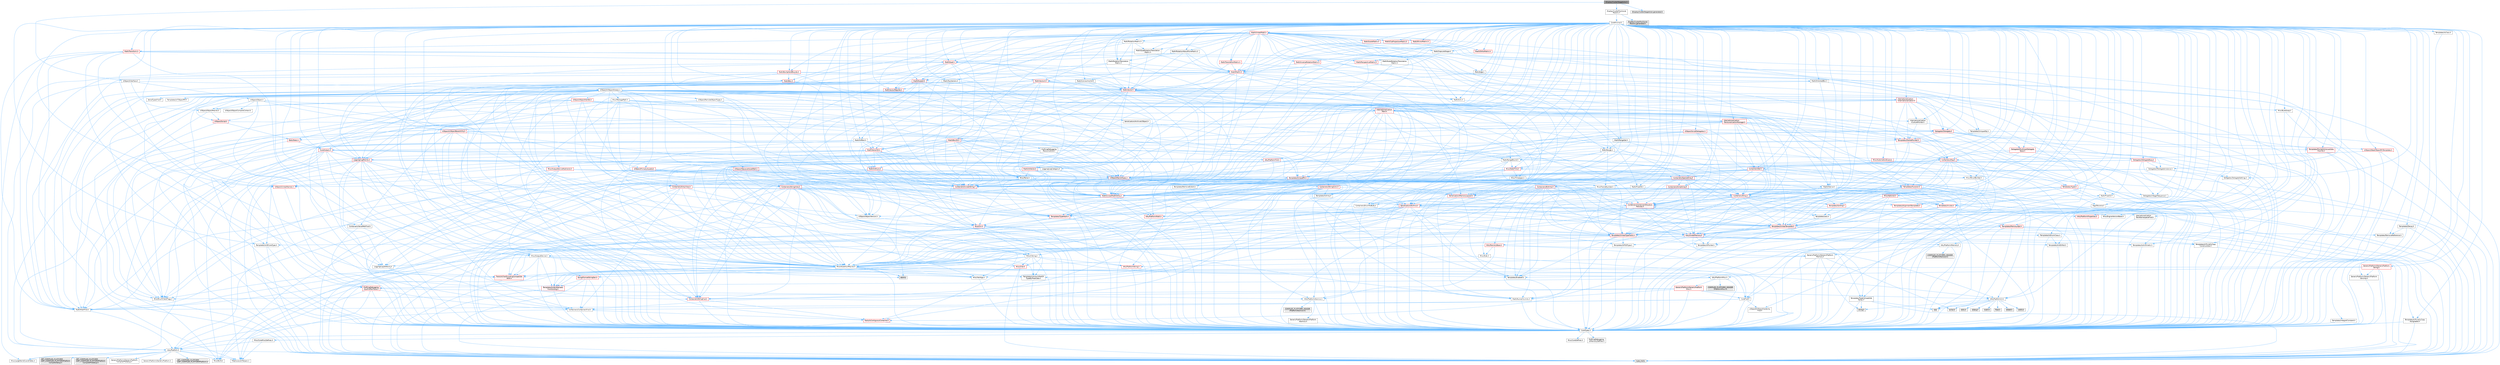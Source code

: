 digraph "IDisplayClusterStageActor.h"
{
 // INTERACTIVE_SVG=YES
 // LATEX_PDF_SIZE
  bgcolor="transparent";
  edge [fontname=Helvetica,fontsize=10,labelfontname=Helvetica,labelfontsize=10];
  node [fontname=Helvetica,fontsize=10,shape=box,height=0.2,width=0.4];
  Node1 [id="Node000001",label="IDisplayClusterStageActor.h",height=0.2,width=0.4,color="gray40", fillcolor="grey60", style="filled", fontcolor="black",tooltip=" "];
  Node1 -> Node2 [id="edge1_Node000001_Node000002",color="steelblue1",style="solid",tooltip=" "];
  Node2 [id="Node000002",label="DisplayClusterPositional\lParams.h",height=0.2,width=0.4,color="grey40", fillcolor="white", style="filled",URL="$d1/d26/DisplayClusterPositionalParams_8h.html",tooltip=" "];
  Node2 -> Node3 [id="edge2_Node000002_Node000003",color="steelblue1",style="solid",tooltip=" "];
  Node3 [id="Node000003",label="CoreMinimal.h",height=0.2,width=0.4,color="grey40", fillcolor="white", style="filled",URL="$d7/d67/CoreMinimal_8h.html",tooltip=" "];
  Node3 -> Node4 [id="edge3_Node000003_Node000004",color="steelblue1",style="solid",tooltip=" "];
  Node4 [id="Node000004",label="CoreTypes.h",height=0.2,width=0.4,color="grey40", fillcolor="white", style="filled",URL="$dc/dec/CoreTypes_8h.html",tooltip=" "];
  Node4 -> Node5 [id="edge4_Node000004_Node000005",color="steelblue1",style="solid",tooltip=" "];
  Node5 [id="Node000005",label="HAL/Platform.h",height=0.2,width=0.4,color="grey40", fillcolor="white", style="filled",URL="$d9/dd0/Platform_8h.html",tooltip=" "];
  Node5 -> Node6 [id="edge5_Node000005_Node000006",color="steelblue1",style="solid",tooltip=" "];
  Node6 [id="Node000006",label="Misc/Build.h",height=0.2,width=0.4,color="grey40", fillcolor="white", style="filled",URL="$d3/dbb/Build_8h.html",tooltip=" "];
  Node5 -> Node7 [id="edge6_Node000005_Node000007",color="steelblue1",style="solid",tooltip=" "];
  Node7 [id="Node000007",label="Misc/LargeWorldCoordinates.h",height=0.2,width=0.4,color="grey40", fillcolor="white", style="filled",URL="$d2/dcb/LargeWorldCoordinates_8h.html",tooltip=" "];
  Node5 -> Node8 [id="edge7_Node000005_Node000008",color="steelblue1",style="solid",tooltip=" "];
  Node8 [id="Node000008",label="type_traits",height=0.2,width=0.4,color="grey60", fillcolor="#E0E0E0", style="filled",tooltip=" "];
  Node5 -> Node9 [id="edge8_Node000005_Node000009",color="steelblue1",style="solid",tooltip=" "];
  Node9 [id="Node000009",label="PreprocessorHelpers.h",height=0.2,width=0.4,color="grey40", fillcolor="white", style="filled",URL="$db/ddb/PreprocessorHelpers_8h.html",tooltip=" "];
  Node5 -> Node10 [id="edge9_Node000005_Node000010",color="steelblue1",style="solid",tooltip=" "];
  Node10 [id="Node000010",label="UBT_COMPILED_PLATFORM\l/UBT_COMPILED_PLATFORMPlatform\lCompilerPreSetup.h",height=0.2,width=0.4,color="grey60", fillcolor="#E0E0E0", style="filled",tooltip=" "];
  Node5 -> Node11 [id="edge10_Node000005_Node000011",color="steelblue1",style="solid",tooltip=" "];
  Node11 [id="Node000011",label="GenericPlatform/GenericPlatform\lCompilerPreSetup.h",height=0.2,width=0.4,color="grey40", fillcolor="white", style="filled",URL="$d9/dc8/GenericPlatformCompilerPreSetup_8h.html",tooltip=" "];
  Node5 -> Node12 [id="edge11_Node000005_Node000012",color="steelblue1",style="solid",tooltip=" "];
  Node12 [id="Node000012",label="GenericPlatform/GenericPlatform.h",height=0.2,width=0.4,color="grey40", fillcolor="white", style="filled",URL="$d6/d84/GenericPlatform_8h.html",tooltip=" "];
  Node5 -> Node13 [id="edge12_Node000005_Node000013",color="steelblue1",style="solid",tooltip=" "];
  Node13 [id="Node000013",label="UBT_COMPILED_PLATFORM\l/UBT_COMPILED_PLATFORMPlatform.h",height=0.2,width=0.4,color="grey60", fillcolor="#E0E0E0", style="filled",tooltip=" "];
  Node5 -> Node14 [id="edge13_Node000005_Node000014",color="steelblue1",style="solid",tooltip=" "];
  Node14 [id="Node000014",label="UBT_COMPILED_PLATFORM\l/UBT_COMPILED_PLATFORMPlatform\lCompilerSetup.h",height=0.2,width=0.4,color="grey60", fillcolor="#E0E0E0", style="filled",tooltip=" "];
  Node4 -> Node15 [id="edge14_Node000004_Node000015",color="steelblue1",style="solid",tooltip=" "];
  Node15 [id="Node000015",label="ProfilingDebugging\l/UMemoryDefines.h",height=0.2,width=0.4,color="grey40", fillcolor="white", style="filled",URL="$d2/da2/UMemoryDefines_8h.html",tooltip=" "];
  Node4 -> Node16 [id="edge15_Node000004_Node000016",color="steelblue1",style="solid",tooltip=" "];
  Node16 [id="Node000016",label="Misc/CoreMiscDefines.h",height=0.2,width=0.4,color="grey40", fillcolor="white", style="filled",URL="$da/d38/CoreMiscDefines_8h.html",tooltip=" "];
  Node16 -> Node5 [id="edge16_Node000016_Node000005",color="steelblue1",style="solid",tooltip=" "];
  Node16 -> Node9 [id="edge17_Node000016_Node000009",color="steelblue1",style="solid",tooltip=" "];
  Node4 -> Node17 [id="edge18_Node000004_Node000017",color="steelblue1",style="solid",tooltip=" "];
  Node17 [id="Node000017",label="Misc/CoreDefines.h",height=0.2,width=0.4,color="grey40", fillcolor="white", style="filled",URL="$d3/dd2/CoreDefines_8h.html",tooltip=" "];
  Node3 -> Node18 [id="edge19_Node000003_Node000018",color="steelblue1",style="solid",tooltip=" "];
  Node18 [id="Node000018",label="CoreFwd.h",height=0.2,width=0.4,color="grey40", fillcolor="white", style="filled",URL="$d1/d1e/CoreFwd_8h.html",tooltip=" "];
  Node18 -> Node4 [id="edge20_Node000018_Node000004",color="steelblue1",style="solid",tooltip=" "];
  Node18 -> Node19 [id="edge21_Node000018_Node000019",color="steelblue1",style="solid",tooltip=" "];
  Node19 [id="Node000019",label="Containers/ContainersFwd.h",height=0.2,width=0.4,color="grey40", fillcolor="white", style="filled",URL="$d4/d0a/ContainersFwd_8h.html",tooltip=" "];
  Node19 -> Node5 [id="edge22_Node000019_Node000005",color="steelblue1",style="solid",tooltip=" "];
  Node19 -> Node4 [id="edge23_Node000019_Node000004",color="steelblue1",style="solid",tooltip=" "];
  Node19 -> Node20 [id="edge24_Node000019_Node000020",color="steelblue1",style="solid",tooltip=" "];
  Node20 [id="Node000020",label="Traits/IsContiguousContainer.h",height=0.2,width=0.4,color="red", fillcolor="#FFF0F0", style="filled",URL="$d5/d3c/IsContiguousContainer_8h.html",tooltip=" "];
  Node20 -> Node4 [id="edge25_Node000020_Node000004",color="steelblue1",style="solid",tooltip=" "];
  Node18 -> Node23 [id="edge26_Node000018_Node000023",color="steelblue1",style="solid",tooltip=" "];
  Node23 [id="Node000023",label="Math/MathFwd.h",height=0.2,width=0.4,color="grey40", fillcolor="white", style="filled",URL="$d2/d10/MathFwd_8h.html",tooltip=" "];
  Node23 -> Node5 [id="edge27_Node000023_Node000005",color="steelblue1",style="solid",tooltip=" "];
  Node18 -> Node24 [id="edge28_Node000018_Node000024",color="steelblue1",style="solid",tooltip=" "];
  Node24 [id="Node000024",label="UObject/UObjectHierarchy\lFwd.h",height=0.2,width=0.4,color="grey40", fillcolor="white", style="filled",URL="$d3/d13/UObjectHierarchyFwd_8h.html",tooltip=" "];
  Node3 -> Node24 [id="edge29_Node000003_Node000024",color="steelblue1",style="solid",tooltip=" "];
  Node3 -> Node19 [id="edge30_Node000003_Node000019",color="steelblue1",style="solid",tooltip=" "];
  Node3 -> Node25 [id="edge31_Node000003_Node000025",color="steelblue1",style="solid",tooltip=" "];
  Node25 [id="Node000025",label="Misc/VarArgs.h",height=0.2,width=0.4,color="grey40", fillcolor="white", style="filled",URL="$d5/d6f/VarArgs_8h.html",tooltip=" "];
  Node25 -> Node4 [id="edge32_Node000025_Node000004",color="steelblue1",style="solid",tooltip=" "];
  Node3 -> Node26 [id="edge33_Node000003_Node000026",color="steelblue1",style="solid",tooltip=" "];
  Node26 [id="Node000026",label="Logging/LogVerbosity.h",height=0.2,width=0.4,color="grey40", fillcolor="white", style="filled",URL="$d2/d8f/LogVerbosity_8h.html",tooltip=" "];
  Node26 -> Node4 [id="edge34_Node000026_Node000004",color="steelblue1",style="solid",tooltip=" "];
  Node3 -> Node27 [id="edge35_Node000003_Node000027",color="steelblue1",style="solid",tooltip=" "];
  Node27 [id="Node000027",label="Misc/OutputDevice.h",height=0.2,width=0.4,color="grey40", fillcolor="white", style="filled",URL="$d7/d32/OutputDevice_8h.html",tooltip=" "];
  Node27 -> Node18 [id="edge36_Node000027_Node000018",color="steelblue1",style="solid",tooltip=" "];
  Node27 -> Node4 [id="edge37_Node000027_Node000004",color="steelblue1",style="solid",tooltip=" "];
  Node27 -> Node26 [id="edge38_Node000027_Node000026",color="steelblue1",style="solid",tooltip=" "];
  Node27 -> Node25 [id="edge39_Node000027_Node000025",color="steelblue1",style="solid",tooltip=" "];
  Node27 -> Node28 [id="edge40_Node000027_Node000028",color="steelblue1",style="solid",tooltip=" "];
  Node28 [id="Node000028",label="Templates/IsArrayOrRefOf\lTypeByPredicate.h",height=0.2,width=0.4,color="grey40", fillcolor="white", style="filled",URL="$d6/da1/IsArrayOrRefOfTypeByPredicate_8h.html",tooltip=" "];
  Node28 -> Node4 [id="edge41_Node000028_Node000004",color="steelblue1",style="solid",tooltip=" "];
  Node27 -> Node29 [id="edge42_Node000027_Node000029",color="steelblue1",style="solid",tooltip=" "];
  Node29 [id="Node000029",label="Templates/IsValidVariadic\lFunctionArg.h",height=0.2,width=0.4,color="red", fillcolor="#FFF0F0", style="filled",URL="$d0/dc8/IsValidVariadicFunctionArg_8h.html",tooltip=" "];
  Node29 -> Node4 [id="edge43_Node000029_Node000004",color="steelblue1",style="solid",tooltip=" "];
  Node29 -> Node8 [id="edge44_Node000029_Node000008",color="steelblue1",style="solid",tooltip=" "];
  Node27 -> Node31 [id="edge45_Node000027_Node000031",color="steelblue1",style="solid",tooltip=" "];
  Node31 [id="Node000031",label="Traits/IsCharEncodingCompatible\lWith.h",height=0.2,width=0.4,color="red", fillcolor="#FFF0F0", style="filled",URL="$df/dd1/IsCharEncodingCompatibleWith_8h.html",tooltip=" "];
  Node31 -> Node8 [id="edge46_Node000031_Node000008",color="steelblue1",style="solid",tooltip=" "];
  Node3 -> Node33 [id="edge47_Node000003_Node000033",color="steelblue1",style="solid",tooltip=" "];
  Node33 [id="Node000033",label="HAL/PlatformCrt.h",height=0.2,width=0.4,color="grey40", fillcolor="white", style="filled",URL="$d8/d75/PlatformCrt_8h.html",tooltip=" "];
  Node33 -> Node34 [id="edge48_Node000033_Node000034",color="steelblue1",style="solid",tooltip=" "];
  Node34 [id="Node000034",label="new",height=0.2,width=0.4,color="grey60", fillcolor="#E0E0E0", style="filled",tooltip=" "];
  Node33 -> Node35 [id="edge49_Node000033_Node000035",color="steelblue1",style="solid",tooltip=" "];
  Node35 [id="Node000035",label="wchar.h",height=0.2,width=0.4,color="grey60", fillcolor="#E0E0E0", style="filled",tooltip=" "];
  Node33 -> Node36 [id="edge50_Node000033_Node000036",color="steelblue1",style="solid",tooltip=" "];
  Node36 [id="Node000036",label="stddef.h",height=0.2,width=0.4,color="grey60", fillcolor="#E0E0E0", style="filled",tooltip=" "];
  Node33 -> Node37 [id="edge51_Node000033_Node000037",color="steelblue1",style="solid",tooltip=" "];
  Node37 [id="Node000037",label="stdlib.h",height=0.2,width=0.4,color="grey60", fillcolor="#E0E0E0", style="filled",tooltip=" "];
  Node33 -> Node38 [id="edge52_Node000033_Node000038",color="steelblue1",style="solid",tooltip=" "];
  Node38 [id="Node000038",label="stdio.h",height=0.2,width=0.4,color="grey60", fillcolor="#E0E0E0", style="filled",tooltip=" "];
  Node33 -> Node39 [id="edge53_Node000033_Node000039",color="steelblue1",style="solid",tooltip=" "];
  Node39 [id="Node000039",label="stdarg.h",height=0.2,width=0.4,color="grey60", fillcolor="#E0E0E0", style="filled",tooltip=" "];
  Node33 -> Node40 [id="edge54_Node000033_Node000040",color="steelblue1",style="solid",tooltip=" "];
  Node40 [id="Node000040",label="math.h",height=0.2,width=0.4,color="grey60", fillcolor="#E0E0E0", style="filled",tooltip=" "];
  Node33 -> Node41 [id="edge55_Node000033_Node000041",color="steelblue1",style="solid",tooltip=" "];
  Node41 [id="Node000041",label="float.h",height=0.2,width=0.4,color="grey60", fillcolor="#E0E0E0", style="filled",tooltip=" "];
  Node33 -> Node42 [id="edge56_Node000033_Node000042",color="steelblue1",style="solid",tooltip=" "];
  Node42 [id="Node000042",label="string.h",height=0.2,width=0.4,color="grey60", fillcolor="#E0E0E0", style="filled",tooltip=" "];
  Node3 -> Node43 [id="edge57_Node000003_Node000043",color="steelblue1",style="solid",tooltip=" "];
  Node43 [id="Node000043",label="HAL/PlatformMisc.h",height=0.2,width=0.4,color="grey40", fillcolor="white", style="filled",URL="$d0/df5/PlatformMisc_8h.html",tooltip=" "];
  Node43 -> Node4 [id="edge58_Node000043_Node000004",color="steelblue1",style="solid",tooltip=" "];
  Node43 -> Node44 [id="edge59_Node000043_Node000044",color="steelblue1",style="solid",tooltip=" "];
  Node44 [id="Node000044",label="GenericPlatform/GenericPlatform\lMisc.h",height=0.2,width=0.4,color="red", fillcolor="#FFF0F0", style="filled",URL="$db/d9a/GenericPlatformMisc_8h.html",tooltip=" "];
  Node44 -> Node45 [id="edge60_Node000044_Node000045",color="steelblue1",style="solid",tooltip=" "];
  Node45 [id="Node000045",label="Containers/StringFwd.h",height=0.2,width=0.4,color="red", fillcolor="#FFF0F0", style="filled",URL="$df/d37/StringFwd_8h.html",tooltip=" "];
  Node45 -> Node4 [id="edge61_Node000045_Node000004",color="steelblue1",style="solid",tooltip=" "];
  Node45 -> Node20 [id="edge62_Node000045_Node000020",color="steelblue1",style="solid",tooltip=" "];
  Node44 -> Node18 [id="edge63_Node000044_Node000018",color="steelblue1",style="solid",tooltip=" "];
  Node44 -> Node4 [id="edge64_Node000044_Node000004",color="steelblue1",style="solid",tooltip=" "];
  Node44 -> Node33 [id="edge65_Node000044_Node000033",color="steelblue1",style="solid",tooltip=" "];
  Node44 -> Node48 [id="edge66_Node000044_Node000048",color="steelblue1",style="solid",tooltip=" "];
  Node48 [id="Node000048",label="Math/NumericLimits.h",height=0.2,width=0.4,color="grey40", fillcolor="white", style="filled",URL="$df/d1b/NumericLimits_8h.html",tooltip=" "];
  Node48 -> Node4 [id="edge67_Node000048_Node000004",color="steelblue1",style="solid",tooltip=" "];
  Node44 -> Node50 [id="edge68_Node000044_Node000050",color="steelblue1",style="solid",tooltip=" "];
  Node50 [id="Node000050",label="Misc/EnumClassFlags.h",height=0.2,width=0.4,color="grey40", fillcolor="white", style="filled",URL="$d8/de7/EnumClassFlags_8h.html",tooltip=" "];
  Node43 -> Node53 [id="edge69_Node000043_Node000053",color="steelblue1",style="solid",tooltip=" "];
  Node53 [id="Node000053",label="COMPILED_PLATFORM_HEADER\l(PlatformMisc.h)",height=0.2,width=0.4,color="grey60", fillcolor="#E0E0E0", style="filled",tooltip=" "];
  Node43 -> Node54 [id="edge70_Node000043_Node000054",color="steelblue1",style="solid",tooltip=" "];
  Node54 [id="Node000054",label="ProfilingDebugging\l/CpuProfilerTrace.h",height=0.2,width=0.4,color="red", fillcolor="#FFF0F0", style="filled",URL="$da/dcb/CpuProfilerTrace_8h.html",tooltip=" "];
  Node54 -> Node4 [id="edge71_Node000054_Node000004",color="steelblue1",style="solid",tooltip=" "];
  Node54 -> Node19 [id="edge72_Node000054_Node000019",color="steelblue1",style="solid",tooltip=" "];
  Node54 -> Node55 [id="edge73_Node000054_Node000055",color="steelblue1",style="solid",tooltip=" "];
  Node55 [id="Node000055",label="HAL/PlatformAtomics.h",height=0.2,width=0.4,color="grey40", fillcolor="white", style="filled",URL="$d3/d36/PlatformAtomics_8h.html",tooltip=" "];
  Node55 -> Node4 [id="edge74_Node000055_Node000004",color="steelblue1",style="solid",tooltip=" "];
  Node55 -> Node56 [id="edge75_Node000055_Node000056",color="steelblue1",style="solid",tooltip=" "];
  Node56 [id="Node000056",label="GenericPlatform/GenericPlatform\lAtomics.h",height=0.2,width=0.4,color="grey40", fillcolor="white", style="filled",URL="$da/d72/GenericPlatformAtomics_8h.html",tooltip=" "];
  Node56 -> Node4 [id="edge76_Node000056_Node000004",color="steelblue1",style="solid",tooltip=" "];
  Node55 -> Node57 [id="edge77_Node000055_Node000057",color="steelblue1",style="solid",tooltip=" "];
  Node57 [id="Node000057",label="COMPILED_PLATFORM_HEADER\l(PlatformAtomics.h)",height=0.2,width=0.4,color="grey60", fillcolor="#E0E0E0", style="filled",tooltip=" "];
  Node54 -> Node9 [id="edge78_Node000054_Node000009",color="steelblue1",style="solid",tooltip=" "];
  Node54 -> Node6 [id="edge79_Node000054_Node000006",color="steelblue1",style="solid",tooltip=" "];
  Node3 -> Node62 [id="edge80_Node000003_Node000062",color="steelblue1",style="solid",tooltip=" "];
  Node62 [id="Node000062",label="Misc/AssertionMacros.h",height=0.2,width=0.4,color="grey40", fillcolor="white", style="filled",URL="$d0/dfa/AssertionMacros_8h.html",tooltip=" "];
  Node62 -> Node4 [id="edge81_Node000062_Node000004",color="steelblue1",style="solid",tooltip=" "];
  Node62 -> Node5 [id="edge82_Node000062_Node000005",color="steelblue1",style="solid",tooltip=" "];
  Node62 -> Node43 [id="edge83_Node000062_Node000043",color="steelblue1",style="solid",tooltip=" "];
  Node62 -> Node9 [id="edge84_Node000062_Node000009",color="steelblue1",style="solid",tooltip=" "];
  Node62 -> Node63 [id="edge85_Node000062_Node000063",color="steelblue1",style="solid",tooltip=" "];
  Node63 [id="Node000063",label="Templates/EnableIf.h",height=0.2,width=0.4,color="grey40", fillcolor="white", style="filled",URL="$d7/d60/EnableIf_8h.html",tooltip=" "];
  Node63 -> Node4 [id="edge86_Node000063_Node000004",color="steelblue1",style="solid",tooltip=" "];
  Node62 -> Node28 [id="edge87_Node000062_Node000028",color="steelblue1",style="solid",tooltip=" "];
  Node62 -> Node29 [id="edge88_Node000062_Node000029",color="steelblue1",style="solid",tooltip=" "];
  Node62 -> Node31 [id="edge89_Node000062_Node000031",color="steelblue1",style="solid",tooltip=" "];
  Node62 -> Node25 [id="edge90_Node000062_Node000025",color="steelblue1",style="solid",tooltip=" "];
  Node62 -> Node64 [id="edge91_Node000062_Node000064",color="steelblue1",style="solid",tooltip=" "];
  Node64 [id="Node000064",label="String/FormatStringSan.h",height=0.2,width=0.4,color="red", fillcolor="#FFF0F0", style="filled",URL="$d3/d8b/FormatStringSan_8h.html",tooltip=" "];
  Node64 -> Node8 [id="edge92_Node000064_Node000008",color="steelblue1",style="solid",tooltip=" "];
  Node64 -> Node4 [id="edge93_Node000064_Node000004",color="steelblue1",style="solid",tooltip=" "];
  Node64 -> Node29 [id="edge94_Node000064_Node000029",color="steelblue1",style="solid",tooltip=" "];
  Node64 -> Node19 [id="edge95_Node000064_Node000019",color="steelblue1",style="solid",tooltip=" "];
  Node62 -> Node70 [id="edge96_Node000062_Node000070",color="steelblue1",style="solid",tooltip=" "];
  Node70 [id="Node000070",label="atomic",height=0.2,width=0.4,color="grey60", fillcolor="#E0E0E0", style="filled",tooltip=" "];
  Node3 -> Node71 [id="edge97_Node000003_Node000071",color="steelblue1",style="solid",tooltip=" "];
  Node71 [id="Node000071",label="Templates/IsPointer.h",height=0.2,width=0.4,color="grey40", fillcolor="white", style="filled",URL="$d7/d05/IsPointer_8h.html",tooltip=" "];
  Node71 -> Node4 [id="edge98_Node000071_Node000004",color="steelblue1",style="solid",tooltip=" "];
  Node3 -> Node72 [id="edge99_Node000003_Node000072",color="steelblue1",style="solid",tooltip=" "];
  Node72 [id="Node000072",label="HAL/PlatformMemory.h",height=0.2,width=0.4,color="grey40", fillcolor="white", style="filled",URL="$de/d68/PlatformMemory_8h.html",tooltip=" "];
  Node72 -> Node4 [id="edge100_Node000072_Node000004",color="steelblue1",style="solid",tooltip=" "];
  Node72 -> Node73 [id="edge101_Node000072_Node000073",color="steelblue1",style="solid",tooltip=" "];
  Node73 [id="Node000073",label="GenericPlatform/GenericPlatform\lMemory.h",height=0.2,width=0.4,color="grey40", fillcolor="white", style="filled",URL="$dd/d22/GenericPlatformMemory_8h.html",tooltip=" "];
  Node73 -> Node18 [id="edge102_Node000073_Node000018",color="steelblue1",style="solid",tooltip=" "];
  Node73 -> Node4 [id="edge103_Node000073_Node000004",color="steelblue1",style="solid",tooltip=" "];
  Node73 -> Node74 [id="edge104_Node000073_Node000074",color="steelblue1",style="solid",tooltip=" "];
  Node74 [id="Node000074",label="HAL/PlatformString.h",height=0.2,width=0.4,color="red", fillcolor="#FFF0F0", style="filled",URL="$db/db5/PlatformString_8h.html",tooltip=" "];
  Node74 -> Node4 [id="edge105_Node000074_Node000004",color="steelblue1",style="solid",tooltip=" "];
  Node73 -> Node42 [id="edge106_Node000073_Node000042",color="steelblue1",style="solid",tooltip=" "];
  Node73 -> Node35 [id="edge107_Node000073_Node000035",color="steelblue1",style="solid",tooltip=" "];
  Node72 -> Node76 [id="edge108_Node000072_Node000076",color="steelblue1",style="solid",tooltip=" "];
  Node76 [id="Node000076",label="COMPILED_PLATFORM_HEADER\l(PlatformMemory.h)",height=0.2,width=0.4,color="grey60", fillcolor="#E0E0E0", style="filled",tooltip=" "];
  Node3 -> Node55 [id="edge109_Node000003_Node000055",color="steelblue1",style="solid",tooltip=" "];
  Node3 -> Node77 [id="edge110_Node000003_Node000077",color="steelblue1",style="solid",tooltip=" "];
  Node77 [id="Node000077",label="Misc/Exec.h",height=0.2,width=0.4,color="grey40", fillcolor="white", style="filled",URL="$de/ddb/Exec_8h.html",tooltip=" "];
  Node77 -> Node4 [id="edge111_Node000077_Node000004",color="steelblue1",style="solid",tooltip=" "];
  Node77 -> Node62 [id="edge112_Node000077_Node000062",color="steelblue1",style="solid",tooltip=" "];
  Node3 -> Node78 [id="edge113_Node000003_Node000078",color="steelblue1",style="solid",tooltip=" "];
  Node78 [id="Node000078",label="HAL/MemoryBase.h",height=0.2,width=0.4,color="red", fillcolor="#FFF0F0", style="filled",URL="$d6/d9f/MemoryBase_8h.html",tooltip=" "];
  Node78 -> Node4 [id="edge114_Node000078_Node000004",color="steelblue1",style="solid",tooltip=" "];
  Node78 -> Node55 [id="edge115_Node000078_Node000055",color="steelblue1",style="solid",tooltip=" "];
  Node78 -> Node33 [id="edge116_Node000078_Node000033",color="steelblue1",style="solid",tooltip=" "];
  Node78 -> Node77 [id="edge117_Node000078_Node000077",color="steelblue1",style="solid",tooltip=" "];
  Node78 -> Node27 [id="edge118_Node000078_Node000027",color="steelblue1",style="solid",tooltip=" "];
  Node3 -> Node88 [id="edge119_Node000003_Node000088",color="steelblue1",style="solid",tooltip=" "];
  Node88 [id="Node000088",label="HAL/UnrealMemory.h",height=0.2,width=0.4,color="red", fillcolor="#FFF0F0", style="filled",URL="$d9/d96/UnrealMemory_8h.html",tooltip=" "];
  Node88 -> Node4 [id="edge120_Node000088_Node000004",color="steelblue1",style="solid",tooltip=" "];
  Node88 -> Node73 [id="edge121_Node000088_Node000073",color="steelblue1",style="solid",tooltip=" "];
  Node88 -> Node78 [id="edge122_Node000088_Node000078",color="steelblue1",style="solid",tooltip=" "];
  Node88 -> Node72 [id="edge123_Node000088_Node000072",color="steelblue1",style="solid",tooltip=" "];
  Node88 -> Node71 [id="edge124_Node000088_Node000071",color="steelblue1",style="solid",tooltip=" "];
  Node3 -> Node90 [id="edge125_Node000003_Node000090",color="steelblue1",style="solid",tooltip=" "];
  Node90 [id="Node000090",label="Templates/IsArithmetic.h",height=0.2,width=0.4,color="grey40", fillcolor="white", style="filled",URL="$d2/d5d/IsArithmetic_8h.html",tooltip=" "];
  Node90 -> Node4 [id="edge126_Node000090_Node000004",color="steelblue1",style="solid",tooltip=" "];
  Node3 -> Node84 [id="edge127_Node000003_Node000084",color="steelblue1",style="solid",tooltip=" "];
  Node84 [id="Node000084",label="Templates/AndOrNot.h",height=0.2,width=0.4,color="grey40", fillcolor="white", style="filled",URL="$db/d0a/AndOrNot_8h.html",tooltip=" "];
  Node84 -> Node4 [id="edge128_Node000084_Node000004",color="steelblue1",style="solid",tooltip=" "];
  Node3 -> Node91 [id="edge129_Node000003_Node000091",color="steelblue1",style="solid",tooltip=" "];
  Node91 [id="Node000091",label="Templates/IsPODType.h",height=0.2,width=0.4,color="grey40", fillcolor="white", style="filled",URL="$d7/db1/IsPODType_8h.html",tooltip=" "];
  Node91 -> Node4 [id="edge130_Node000091_Node000004",color="steelblue1",style="solid",tooltip=" "];
  Node3 -> Node92 [id="edge131_Node000003_Node000092",color="steelblue1",style="solid",tooltip=" "];
  Node92 [id="Node000092",label="Templates/IsUECoreType.h",height=0.2,width=0.4,color="grey40", fillcolor="white", style="filled",URL="$d1/db8/IsUECoreType_8h.html",tooltip=" "];
  Node92 -> Node4 [id="edge132_Node000092_Node000004",color="steelblue1",style="solid",tooltip=" "];
  Node92 -> Node8 [id="edge133_Node000092_Node000008",color="steelblue1",style="solid",tooltip=" "];
  Node3 -> Node85 [id="edge134_Node000003_Node000085",color="steelblue1",style="solid",tooltip=" "];
  Node85 [id="Node000085",label="Templates/IsTriviallyCopy\lConstructible.h",height=0.2,width=0.4,color="grey40", fillcolor="white", style="filled",URL="$d3/d78/IsTriviallyCopyConstructible_8h.html",tooltip=" "];
  Node85 -> Node4 [id="edge135_Node000085_Node000004",color="steelblue1",style="solid",tooltip=" "];
  Node85 -> Node8 [id="edge136_Node000085_Node000008",color="steelblue1",style="solid",tooltip=" "];
  Node3 -> Node93 [id="edge137_Node000003_Node000093",color="steelblue1",style="solid",tooltip=" "];
  Node93 [id="Node000093",label="Templates/UnrealTypeTraits.h",height=0.2,width=0.4,color="red", fillcolor="#FFF0F0", style="filled",URL="$d2/d2d/UnrealTypeTraits_8h.html",tooltip=" "];
  Node93 -> Node4 [id="edge138_Node000093_Node000004",color="steelblue1",style="solid",tooltip=" "];
  Node93 -> Node71 [id="edge139_Node000093_Node000071",color="steelblue1",style="solid",tooltip=" "];
  Node93 -> Node62 [id="edge140_Node000093_Node000062",color="steelblue1",style="solid",tooltip=" "];
  Node93 -> Node84 [id="edge141_Node000093_Node000084",color="steelblue1",style="solid",tooltip=" "];
  Node93 -> Node63 [id="edge142_Node000093_Node000063",color="steelblue1",style="solid",tooltip=" "];
  Node93 -> Node90 [id="edge143_Node000093_Node000090",color="steelblue1",style="solid",tooltip=" "];
  Node93 -> Node91 [id="edge144_Node000093_Node000091",color="steelblue1",style="solid",tooltip=" "];
  Node93 -> Node92 [id="edge145_Node000093_Node000092",color="steelblue1",style="solid",tooltip=" "];
  Node93 -> Node85 [id="edge146_Node000093_Node000085",color="steelblue1",style="solid",tooltip=" "];
  Node3 -> Node63 [id="edge147_Node000003_Node000063",color="steelblue1",style="solid",tooltip=" "];
  Node3 -> Node95 [id="edge148_Node000003_Node000095",color="steelblue1",style="solid",tooltip=" "];
  Node95 [id="Node000095",label="Templates/RemoveReference.h",height=0.2,width=0.4,color="grey40", fillcolor="white", style="filled",URL="$da/dbe/RemoveReference_8h.html",tooltip=" "];
  Node95 -> Node4 [id="edge149_Node000095_Node000004",color="steelblue1",style="solid",tooltip=" "];
  Node3 -> Node96 [id="edge150_Node000003_Node000096",color="steelblue1",style="solid",tooltip=" "];
  Node96 [id="Node000096",label="Templates/IntegralConstant.h",height=0.2,width=0.4,color="grey40", fillcolor="white", style="filled",URL="$db/d1b/IntegralConstant_8h.html",tooltip=" "];
  Node96 -> Node4 [id="edge151_Node000096_Node000004",color="steelblue1",style="solid",tooltip=" "];
  Node3 -> Node97 [id="edge152_Node000003_Node000097",color="steelblue1",style="solid",tooltip=" "];
  Node97 [id="Node000097",label="Templates/IsClass.h",height=0.2,width=0.4,color="grey40", fillcolor="white", style="filled",URL="$db/dcb/IsClass_8h.html",tooltip=" "];
  Node97 -> Node4 [id="edge153_Node000097_Node000004",color="steelblue1",style="solid",tooltip=" "];
  Node3 -> Node98 [id="edge154_Node000003_Node000098",color="steelblue1",style="solid",tooltip=" "];
  Node98 [id="Node000098",label="Templates/TypeCompatible\lBytes.h",height=0.2,width=0.4,color="grey40", fillcolor="white", style="filled",URL="$df/d0a/TypeCompatibleBytes_8h.html",tooltip=" "];
  Node98 -> Node4 [id="edge155_Node000098_Node000004",color="steelblue1",style="solid",tooltip=" "];
  Node98 -> Node42 [id="edge156_Node000098_Node000042",color="steelblue1",style="solid",tooltip=" "];
  Node98 -> Node34 [id="edge157_Node000098_Node000034",color="steelblue1",style="solid",tooltip=" "];
  Node98 -> Node8 [id="edge158_Node000098_Node000008",color="steelblue1",style="solid",tooltip=" "];
  Node3 -> Node20 [id="edge159_Node000003_Node000020",color="steelblue1",style="solid",tooltip=" "];
  Node3 -> Node99 [id="edge160_Node000003_Node000099",color="steelblue1",style="solid",tooltip=" "];
  Node99 [id="Node000099",label="Templates/UnrealTemplate.h",height=0.2,width=0.4,color="red", fillcolor="#FFF0F0", style="filled",URL="$d4/d24/UnrealTemplate_8h.html",tooltip=" "];
  Node99 -> Node4 [id="edge161_Node000099_Node000004",color="steelblue1",style="solid",tooltip=" "];
  Node99 -> Node71 [id="edge162_Node000099_Node000071",color="steelblue1",style="solid",tooltip=" "];
  Node99 -> Node88 [id="edge163_Node000099_Node000088",color="steelblue1",style="solid",tooltip=" "];
  Node99 -> Node93 [id="edge164_Node000099_Node000093",color="steelblue1",style="solid",tooltip=" "];
  Node99 -> Node95 [id="edge165_Node000099_Node000095",color="steelblue1",style="solid",tooltip=" "];
  Node99 -> Node98 [id="edge166_Node000099_Node000098",color="steelblue1",style="solid",tooltip=" "];
  Node99 -> Node20 [id="edge167_Node000099_Node000020",color="steelblue1",style="solid",tooltip=" "];
  Node99 -> Node8 [id="edge168_Node000099_Node000008",color="steelblue1",style="solid",tooltip=" "];
  Node3 -> Node48 [id="edge169_Node000003_Node000048",color="steelblue1",style="solid",tooltip=" "];
  Node3 -> Node103 [id="edge170_Node000003_Node000103",color="steelblue1",style="solid",tooltip=" "];
  Node103 [id="Node000103",label="HAL/PlatformMath.h",height=0.2,width=0.4,color="red", fillcolor="#FFF0F0", style="filled",URL="$dc/d53/PlatformMath_8h.html",tooltip=" "];
  Node103 -> Node4 [id="edge171_Node000103_Node000004",color="steelblue1",style="solid",tooltip=" "];
  Node3 -> Node86 [id="edge172_Node000003_Node000086",color="steelblue1",style="solid",tooltip=" "];
  Node86 [id="Node000086",label="Templates/IsTriviallyCopy\lAssignable.h",height=0.2,width=0.4,color="grey40", fillcolor="white", style="filled",URL="$d2/df2/IsTriviallyCopyAssignable_8h.html",tooltip=" "];
  Node86 -> Node4 [id="edge173_Node000086_Node000004",color="steelblue1",style="solid",tooltip=" "];
  Node86 -> Node8 [id="edge174_Node000086_Node000008",color="steelblue1",style="solid",tooltip=" "];
  Node3 -> Node111 [id="edge175_Node000003_Node000111",color="steelblue1",style="solid",tooltip=" "];
  Node111 [id="Node000111",label="Templates/MemoryOps.h",height=0.2,width=0.4,color="red", fillcolor="#FFF0F0", style="filled",URL="$db/dea/MemoryOps_8h.html",tooltip=" "];
  Node111 -> Node4 [id="edge176_Node000111_Node000004",color="steelblue1",style="solid",tooltip=" "];
  Node111 -> Node88 [id="edge177_Node000111_Node000088",color="steelblue1",style="solid",tooltip=" "];
  Node111 -> Node86 [id="edge178_Node000111_Node000086",color="steelblue1",style="solid",tooltip=" "];
  Node111 -> Node85 [id="edge179_Node000111_Node000085",color="steelblue1",style="solid",tooltip=" "];
  Node111 -> Node93 [id="edge180_Node000111_Node000093",color="steelblue1",style="solid",tooltip=" "];
  Node111 -> Node34 [id="edge181_Node000111_Node000034",color="steelblue1",style="solid",tooltip=" "];
  Node111 -> Node8 [id="edge182_Node000111_Node000008",color="steelblue1",style="solid",tooltip=" "];
  Node3 -> Node112 [id="edge183_Node000003_Node000112",color="steelblue1",style="solid",tooltip=" "];
  Node112 [id="Node000112",label="Containers/ContainerAllocation\lPolicies.h",height=0.2,width=0.4,color="red", fillcolor="#FFF0F0", style="filled",URL="$d7/dff/ContainerAllocationPolicies_8h.html",tooltip=" "];
  Node112 -> Node4 [id="edge184_Node000112_Node000004",color="steelblue1",style="solid",tooltip=" "];
  Node112 -> Node112 [id="edge185_Node000112_Node000112",color="steelblue1",style="solid",tooltip=" "];
  Node112 -> Node103 [id="edge186_Node000112_Node000103",color="steelblue1",style="solid",tooltip=" "];
  Node112 -> Node88 [id="edge187_Node000112_Node000088",color="steelblue1",style="solid",tooltip=" "];
  Node112 -> Node48 [id="edge188_Node000112_Node000048",color="steelblue1",style="solid",tooltip=" "];
  Node112 -> Node62 [id="edge189_Node000112_Node000062",color="steelblue1",style="solid",tooltip=" "];
  Node112 -> Node111 [id="edge190_Node000112_Node000111",color="steelblue1",style="solid",tooltip=" "];
  Node112 -> Node98 [id="edge191_Node000112_Node000098",color="steelblue1",style="solid",tooltip=" "];
  Node112 -> Node8 [id="edge192_Node000112_Node000008",color="steelblue1",style="solid",tooltip=" "];
  Node3 -> Node115 [id="edge193_Node000003_Node000115",color="steelblue1",style="solid",tooltip=" "];
  Node115 [id="Node000115",label="Templates/IsEnumClass.h",height=0.2,width=0.4,color="grey40", fillcolor="white", style="filled",URL="$d7/d15/IsEnumClass_8h.html",tooltip=" "];
  Node115 -> Node4 [id="edge194_Node000115_Node000004",color="steelblue1",style="solid",tooltip=" "];
  Node115 -> Node84 [id="edge195_Node000115_Node000084",color="steelblue1",style="solid",tooltip=" "];
  Node3 -> Node116 [id="edge196_Node000003_Node000116",color="steelblue1",style="solid",tooltip=" "];
  Node116 [id="Node000116",label="HAL/PlatformProperties.h",height=0.2,width=0.4,color="red", fillcolor="#FFF0F0", style="filled",URL="$d9/db0/PlatformProperties_8h.html",tooltip=" "];
  Node116 -> Node4 [id="edge197_Node000116_Node000004",color="steelblue1",style="solid",tooltip=" "];
  Node3 -> Node119 [id="edge198_Node000003_Node000119",color="steelblue1",style="solid",tooltip=" "];
  Node119 [id="Node000119",label="Misc/EngineVersionBase.h",height=0.2,width=0.4,color="grey40", fillcolor="white", style="filled",URL="$d5/d2b/EngineVersionBase_8h.html",tooltip=" "];
  Node119 -> Node4 [id="edge199_Node000119_Node000004",color="steelblue1",style="solid",tooltip=" "];
  Node3 -> Node120 [id="edge200_Node000003_Node000120",color="steelblue1",style="solid",tooltip=" "];
  Node120 [id="Node000120",label="Internationalization\l/TextNamespaceFwd.h",height=0.2,width=0.4,color="grey40", fillcolor="white", style="filled",URL="$d8/d97/TextNamespaceFwd_8h.html",tooltip=" "];
  Node120 -> Node4 [id="edge201_Node000120_Node000004",color="steelblue1",style="solid",tooltip=" "];
  Node3 -> Node121 [id="edge202_Node000003_Node000121",color="steelblue1",style="solid",tooltip=" "];
  Node121 [id="Node000121",label="Serialization/Archive.h",height=0.2,width=0.4,color="red", fillcolor="#FFF0F0", style="filled",URL="$d7/d3b/Archive_8h.html",tooltip=" "];
  Node121 -> Node18 [id="edge203_Node000121_Node000018",color="steelblue1",style="solid",tooltip=" "];
  Node121 -> Node4 [id="edge204_Node000121_Node000004",color="steelblue1",style="solid",tooltip=" "];
  Node121 -> Node116 [id="edge205_Node000121_Node000116",color="steelblue1",style="solid",tooltip=" "];
  Node121 -> Node120 [id="edge206_Node000121_Node000120",color="steelblue1",style="solid",tooltip=" "];
  Node121 -> Node23 [id="edge207_Node000121_Node000023",color="steelblue1",style="solid",tooltip=" "];
  Node121 -> Node62 [id="edge208_Node000121_Node000062",color="steelblue1",style="solid",tooltip=" "];
  Node121 -> Node6 [id="edge209_Node000121_Node000006",color="steelblue1",style="solid",tooltip=" "];
  Node121 -> Node119 [id="edge210_Node000121_Node000119",color="steelblue1",style="solid",tooltip=" "];
  Node121 -> Node25 [id="edge211_Node000121_Node000025",color="steelblue1",style="solid",tooltip=" "];
  Node121 -> Node63 [id="edge212_Node000121_Node000063",color="steelblue1",style="solid",tooltip=" "];
  Node121 -> Node28 [id="edge213_Node000121_Node000028",color="steelblue1",style="solid",tooltip=" "];
  Node121 -> Node115 [id="edge214_Node000121_Node000115",color="steelblue1",style="solid",tooltip=" "];
  Node121 -> Node29 [id="edge215_Node000121_Node000029",color="steelblue1",style="solid",tooltip=" "];
  Node121 -> Node99 [id="edge216_Node000121_Node000099",color="steelblue1",style="solid",tooltip=" "];
  Node121 -> Node31 [id="edge217_Node000121_Node000031",color="steelblue1",style="solid",tooltip=" "];
  Node121 -> Node124 [id="edge218_Node000121_Node000124",color="steelblue1",style="solid",tooltip=" "];
  Node124 [id="Node000124",label="UObject/ObjectVersion.h",height=0.2,width=0.4,color="grey40", fillcolor="white", style="filled",URL="$da/d63/ObjectVersion_8h.html",tooltip=" "];
  Node124 -> Node4 [id="edge219_Node000124_Node000004",color="steelblue1",style="solid",tooltip=" "];
  Node3 -> Node125 [id="edge220_Node000003_Node000125",color="steelblue1",style="solid",tooltip=" "];
  Node125 [id="Node000125",label="Templates/Less.h",height=0.2,width=0.4,color="grey40", fillcolor="white", style="filled",URL="$de/dc8/Less_8h.html",tooltip=" "];
  Node125 -> Node4 [id="edge221_Node000125_Node000004",color="steelblue1",style="solid",tooltip=" "];
  Node125 -> Node99 [id="edge222_Node000125_Node000099",color="steelblue1",style="solid",tooltip=" "];
  Node3 -> Node126 [id="edge223_Node000003_Node000126",color="steelblue1",style="solid",tooltip=" "];
  Node126 [id="Node000126",label="Templates/Sorting.h",height=0.2,width=0.4,color="red", fillcolor="#FFF0F0", style="filled",URL="$d3/d9e/Sorting_8h.html",tooltip=" "];
  Node126 -> Node4 [id="edge224_Node000126_Node000004",color="steelblue1",style="solid",tooltip=" "];
  Node126 -> Node103 [id="edge225_Node000126_Node000103",color="steelblue1",style="solid",tooltip=" "];
  Node126 -> Node125 [id="edge226_Node000126_Node000125",color="steelblue1",style="solid",tooltip=" "];
  Node3 -> Node137 [id="edge227_Node000003_Node000137",color="steelblue1",style="solid",tooltip=" "];
  Node137 [id="Node000137",label="Misc/Char.h",height=0.2,width=0.4,color="red", fillcolor="#FFF0F0", style="filled",URL="$d0/d58/Char_8h.html",tooltip=" "];
  Node137 -> Node4 [id="edge228_Node000137_Node000004",color="steelblue1",style="solid",tooltip=" "];
  Node137 -> Node8 [id="edge229_Node000137_Node000008",color="steelblue1",style="solid",tooltip=" "];
  Node3 -> Node140 [id="edge230_Node000003_Node000140",color="steelblue1",style="solid",tooltip=" "];
  Node140 [id="Node000140",label="GenericPlatform/GenericPlatform\lStricmp.h",height=0.2,width=0.4,color="grey40", fillcolor="white", style="filled",URL="$d2/d86/GenericPlatformStricmp_8h.html",tooltip=" "];
  Node140 -> Node4 [id="edge231_Node000140_Node000004",color="steelblue1",style="solid",tooltip=" "];
  Node3 -> Node141 [id="edge232_Node000003_Node000141",color="steelblue1",style="solid",tooltip=" "];
  Node141 [id="Node000141",label="GenericPlatform/GenericPlatform\lString.h",height=0.2,width=0.4,color="red", fillcolor="#FFF0F0", style="filled",URL="$dd/d20/GenericPlatformString_8h.html",tooltip=" "];
  Node141 -> Node4 [id="edge233_Node000141_Node000004",color="steelblue1",style="solid",tooltip=" "];
  Node141 -> Node140 [id="edge234_Node000141_Node000140",color="steelblue1",style="solid",tooltip=" "];
  Node141 -> Node63 [id="edge235_Node000141_Node000063",color="steelblue1",style="solid",tooltip=" "];
  Node141 -> Node31 [id="edge236_Node000141_Node000031",color="steelblue1",style="solid",tooltip=" "];
  Node141 -> Node8 [id="edge237_Node000141_Node000008",color="steelblue1",style="solid",tooltip=" "];
  Node3 -> Node74 [id="edge238_Node000003_Node000074",color="steelblue1",style="solid",tooltip=" "];
  Node3 -> Node144 [id="edge239_Node000003_Node000144",color="steelblue1",style="solid",tooltip=" "];
  Node144 [id="Node000144",label="Misc/CString.h",height=0.2,width=0.4,color="grey40", fillcolor="white", style="filled",URL="$d2/d49/CString_8h.html",tooltip=" "];
  Node144 -> Node4 [id="edge240_Node000144_Node000004",color="steelblue1",style="solid",tooltip=" "];
  Node144 -> Node33 [id="edge241_Node000144_Node000033",color="steelblue1",style="solid",tooltip=" "];
  Node144 -> Node74 [id="edge242_Node000144_Node000074",color="steelblue1",style="solid",tooltip=" "];
  Node144 -> Node62 [id="edge243_Node000144_Node000062",color="steelblue1",style="solid",tooltip=" "];
  Node144 -> Node137 [id="edge244_Node000144_Node000137",color="steelblue1",style="solid",tooltip=" "];
  Node144 -> Node25 [id="edge245_Node000144_Node000025",color="steelblue1",style="solid",tooltip=" "];
  Node144 -> Node28 [id="edge246_Node000144_Node000028",color="steelblue1",style="solid",tooltip=" "];
  Node144 -> Node29 [id="edge247_Node000144_Node000029",color="steelblue1",style="solid",tooltip=" "];
  Node144 -> Node31 [id="edge248_Node000144_Node000031",color="steelblue1",style="solid",tooltip=" "];
  Node3 -> Node145 [id="edge249_Node000003_Node000145",color="steelblue1",style="solid",tooltip=" "];
  Node145 [id="Node000145",label="Misc/Crc.h",height=0.2,width=0.4,color="red", fillcolor="#FFF0F0", style="filled",URL="$d4/dd2/Crc_8h.html",tooltip=" "];
  Node145 -> Node4 [id="edge250_Node000145_Node000004",color="steelblue1",style="solid",tooltip=" "];
  Node145 -> Node74 [id="edge251_Node000145_Node000074",color="steelblue1",style="solid",tooltip=" "];
  Node145 -> Node62 [id="edge252_Node000145_Node000062",color="steelblue1",style="solid",tooltip=" "];
  Node145 -> Node144 [id="edge253_Node000145_Node000144",color="steelblue1",style="solid",tooltip=" "];
  Node145 -> Node137 [id="edge254_Node000145_Node000137",color="steelblue1",style="solid",tooltip=" "];
  Node145 -> Node93 [id="edge255_Node000145_Node000093",color="steelblue1",style="solid",tooltip=" "];
  Node3 -> Node136 [id="edge256_Node000003_Node000136",color="steelblue1",style="solid",tooltip=" "];
  Node136 [id="Node000136",label="Math/UnrealMathUtility.h",height=0.2,width=0.4,color="red", fillcolor="#FFF0F0", style="filled",URL="$db/db8/UnrealMathUtility_8h.html",tooltip=" "];
  Node136 -> Node4 [id="edge257_Node000136_Node000004",color="steelblue1",style="solid",tooltip=" "];
  Node136 -> Node62 [id="edge258_Node000136_Node000062",color="steelblue1",style="solid",tooltip=" "];
  Node136 -> Node103 [id="edge259_Node000136_Node000103",color="steelblue1",style="solid",tooltip=" "];
  Node136 -> Node23 [id="edge260_Node000136_Node000023",color="steelblue1",style="solid",tooltip=" "];
  Node3 -> Node146 [id="edge261_Node000003_Node000146",color="steelblue1",style="solid",tooltip=" "];
  Node146 [id="Node000146",label="Containers/UnrealString.h",height=0.2,width=0.4,color="red", fillcolor="#FFF0F0", style="filled",URL="$d5/dba/UnrealString_8h.html",tooltip=" "];
  Node3 -> Node150 [id="edge262_Node000003_Node000150",color="steelblue1",style="solid",tooltip=" "];
  Node150 [id="Node000150",label="Containers/Array.h",height=0.2,width=0.4,color="red", fillcolor="#FFF0F0", style="filled",URL="$df/dd0/Array_8h.html",tooltip=" "];
  Node150 -> Node4 [id="edge263_Node000150_Node000004",color="steelblue1",style="solid",tooltip=" "];
  Node150 -> Node62 [id="edge264_Node000150_Node000062",color="steelblue1",style="solid",tooltip=" "];
  Node150 -> Node88 [id="edge265_Node000150_Node000088",color="steelblue1",style="solid",tooltip=" "];
  Node150 -> Node93 [id="edge266_Node000150_Node000093",color="steelblue1",style="solid",tooltip=" "];
  Node150 -> Node99 [id="edge267_Node000150_Node000099",color="steelblue1",style="solid",tooltip=" "];
  Node150 -> Node112 [id="edge268_Node000150_Node000112",color="steelblue1",style="solid",tooltip=" "];
  Node150 -> Node121 [id="edge269_Node000150_Node000121",color="steelblue1",style="solid",tooltip=" "];
  Node150 -> Node129 [id="edge270_Node000150_Node000129",color="steelblue1",style="solid",tooltip=" "];
  Node129 [id="Node000129",label="Templates/Invoke.h",height=0.2,width=0.4,color="red", fillcolor="#FFF0F0", style="filled",URL="$d7/deb/Invoke_8h.html",tooltip=" "];
  Node129 -> Node4 [id="edge271_Node000129_Node000004",color="steelblue1",style="solid",tooltip=" "];
  Node129 -> Node99 [id="edge272_Node000129_Node000099",color="steelblue1",style="solid",tooltip=" "];
  Node129 -> Node8 [id="edge273_Node000129_Node000008",color="steelblue1",style="solid",tooltip=" "];
  Node150 -> Node125 [id="edge274_Node000150_Node000125",color="steelblue1",style="solid",tooltip=" "];
  Node150 -> Node126 [id="edge275_Node000150_Node000126",color="steelblue1",style="solid",tooltip=" "];
  Node150 -> Node173 [id="edge276_Node000150_Node000173",color="steelblue1",style="solid",tooltip=" "];
  Node173 [id="Node000173",label="Templates/AlignmentTemplates.h",height=0.2,width=0.4,color="red", fillcolor="#FFF0F0", style="filled",URL="$dd/d32/AlignmentTemplates_8h.html",tooltip=" "];
  Node173 -> Node4 [id="edge277_Node000173_Node000004",color="steelblue1",style="solid",tooltip=" "];
  Node173 -> Node71 [id="edge278_Node000173_Node000071",color="steelblue1",style="solid",tooltip=" "];
  Node150 -> Node8 [id="edge279_Node000150_Node000008",color="steelblue1",style="solid",tooltip=" "];
  Node3 -> Node174 [id="edge280_Node000003_Node000174",color="steelblue1",style="solid",tooltip=" "];
  Node174 [id="Node000174",label="Misc/FrameNumber.h",height=0.2,width=0.4,color="grey40", fillcolor="white", style="filled",URL="$dd/dbd/FrameNumber_8h.html",tooltip=" "];
  Node174 -> Node4 [id="edge281_Node000174_Node000004",color="steelblue1",style="solid",tooltip=" "];
  Node174 -> Node48 [id="edge282_Node000174_Node000048",color="steelblue1",style="solid",tooltip=" "];
  Node174 -> Node136 [id="edge283_Node000174_Node000136",color="steelblue1",style="solid",tooltip=" "];
  Node174 -> Node63 [id="edge284_Node000174_Node000063",color="steelblue1",style="solid",tooltip=" "];
  Node174 -> Node93 [id="edge285_Node000174_Node000093",color="steelblue1",style="solid",tooltip=" "];
  Node3 -> Node175 [id="edge286_Node000003_Node000175",color="steelblue1",style="solid",tooltip=" "];
  Node175 [id="Node000175",label="Misc/Timespan.h",height=0.2,width=0.4,color="grey40", fillcolor="white", style="filled",URL="$da/dd9/Timespan_8h.html",tooltip=" "];
  Node175 -> Node4 [id="edge287_Node000175_Node000004",color="steelblue1",style="solid",tooltip=" "];
  Node175 -> Node176 [id="edge288_Node000175_Node000176",color="steelblue1",style="solid",tooltip=" "];
  Node176 [id="Node000176",label="Math/Interval.h",height=0.2,width=0.4,color="grey40", fillcolor="white", style="filled",URL="$d1/d55/Interval_8h.html",tooltip=" "];
  Node176 -> Node4 [id="edge289_Node000176_Node000004",color="steelblue1",style="solid",tooltip=" "];
  Node176 -> Node90 [id="edge290_Node000176_Node000090",color="steelblue1",style="solid",tooltip=" "];
  Node176 -> Node93 [id="edge291_Node000176_Node000093",color="steelblue1",style="solid",tooltip=" "];
  Node176 -> Node48 [id="edge292_Node000176_Node000048",color="steelblue1",style="solid",tooltip=" "];
  Node176 -> Node136 [id="edge293_Node000176_Node000136",color="steelblue1",style="solid",tooltip=" "];
  Node175 -> Node136 [id="edge294_Node000175_Node000136",color="steelblue1",style="solid",tooltip=" "];
  Node175 -> Node62 [id="edge295_Node000175_Node000062",color="steelblue1",style="solid",tooltip=" "];
  Node3 -> Node177 [id="edge296_Node000003_Node000177",color="steelblue1",style="solid",tooltip=" "];
  Node177 [id="Node000177",label="Containers/StringConv.h",height=0.2,width=0.4,color="red", fillcolor="#FFF0F0", style="filled",URL="$d3/ddf/StringConv_8h.html",tooltip=" "];
  Node177 -> Node4 [id="edge297_Node000177_Node000004",color="steelblue1",style="solid",tooltip=" "];
  Node177 -> Node62 [id="edge298_Node000177_Node000062",color="steelblue1",style="solid",tooltip=" "];
  Node177 -> Node112 [id="edge299_Node000177_Node000112",color="steelblue1",style="solid",tooltip=" "];
  Node177 -> Node150 [id="edge300_Node000177_Node000150",color="steelblue1",style="solid",tooltip=" "];
  Node177 -> Node144 [id="edge301_Node000177_Node000144",color="steelblue1",style="solid",tooltip=" "];
  Node177 -> Node178 [id="edge302_Node000177_Node000178",color="steelblue1",style="solid",tooltip=" "];
  Node178 [id="Node000178",label="Templates/IsArray.h",height=0.2,width=0.4,color="grey40", fillcolor="white", style="filled",URL="$d8/d8d/IsArray_8h.html",tooltip=" "];
  Node178 -> Node4 [id="edge303_Node000178_Node000004",color="steelblue1",style="solid",tooltip=" "];
  Node177 -> Node99 [id="edge304_Node000177_Node000099",color="steelblue1",style="solid",tooltip=" "];
  Node177 -> Node93 [id="edge305_Node000177_Node000093",color="steelblue1",style="solid",tooltip=" "];
  Node177 -> Node31 [id="edge306_Node000177_Node000031",color="steelblue1",style="solid",tooltip=" "];
  Node177 -> Node20 [id="edge307_Node000177_Node000020",color="steelblue1",style="solid",tooltip=" "];
  Node177 -> Node8 [id="edge308_Node000177_Node000008",color="steelblue1",style="solid",tooltip=" "];
  Node3 -> Node179 [id="edge309_Node000003_Node000179",color="steelblue1",style="solid",tooltip=" "];
  Node179 [id="Node000179",label="UObject/UnrealNames.h",height=0.2,width=0.4,color="red", fillcolor="#FFF0F0", style="filled",URL="$d8/db1/UnrealNames_8h.html",tooltip=" "];
  Node179 -> Node4 [id="edge310_Node000179_Node000004",color="steelblue1",style="solid",tooltip=" "];
  Node3 -> Node181 [id="edge311_Node000003_Node000181",color="steelblue1",style="solid",tooltip=" "];
  Node181 [id="Node000181",label="UObject/NameTypes.h",height=0.2,width=0.4,color="red", fillcolor="#FFF0F0", style="filled",URL="$d6/d35/NameTypes_8h.html",tooltip=" "];
  Node181 -> Node4 [id="edge312_Node000181_Node000004",color="steelblue1",style="solid",tooltip=" "];
  Node181 -> Node62 [id="edge313_Node000181_Node000062",color="steelblue1",style="solid",tooltip=" "];
  Node181 -> Node88 [id="edge314_Node000181_Node000088",color="steelblue1",style="solid",tooltip=" "];
  Node181 -> Node93 [id="edge315_Node000181_Node000093",color="steelblue1",style="solid",tooltip=" "];
  Node181 -> Node99 [id="edge316_Node000181_Node000099",color="steelblue1",style="solid",tooltip=" "];
  Node181 -> Node146 [id="edge317_Node000181_Node000146",color="steelblue1",style="solid",tooltip=" "];
  Node181 -> Node177 [id="edge318_Node000181_Node000177",color="steelblue1",style="solid",tooltip=" "];
  Node181 -> Node45 [id="edge319_Node000181_Node000045",color="steelblue1",style="solid",tooltip=" "];
  Node181 -> Node179 [id="edge320_Node000181_Node000179",color="steelblue1",style="solid",tooltip=" "];
  Node181 -> Node158 [id="edge321_Node000181_Node000158",color="steelblue1",style="solid",tooltip=" "];
  Node158 [id="Node000158",label="Serialization/MemoryLayout.h",height=0.2,width=0.4,color="red", fillcolor="#FFF0F0", style="filled",URL="$d7/d66/MemoryLayout_8h.html",tooltip=" "];
  Node158 -> Node161 [id="edge322_Node000158_Node000161",color="steelblue1",style="solid",tooltip=" "];
  Node161 [id="Node000161",label="Containers/EnumAsByte.h",height=0.2,width=0.4,color="grey40", fillcolor="white", style="filled",URL="$d6/d9a/EnumAsByte_8h.html",tooltip=" "];
  Node161 -> Node4 [id="edge323_Node000161_Node000004",color="steelblue1",style="solid",tooltip=" "];
  Node161 -> Node91 [id="edge324_Node000161_Node000091",color="steelblue1",style="solid",tooltip=" "];
  Node161 -> Node162 [id="edge325_Node000161_Node000162",color="steelblue1",style="solid",tooltip=" "];
  Node162 [id="Node000162",label="Templates/TypeHash.h",height=0.2,width=0.4,color="red", fillcolor="#FFF0F0", style="filled",URL="$d1/d62/TypeHash_8h.html",tooltip=" "];
  Node162 -> Node4 [id="edge326_Node000162_Node000004",color="steelblue1",style="solid",tooltip=" "];
  Node162 -> Node145 [id="edge327_Node000162_Node000145",color="steelblue1",style="solid",tooltip=" "];
  Node162 -> Node8 [id="edge328_Node000162_Node000008",color="steelblue1",style="solid",tooltip=" "];
  Node158 -> Node45 [id="edge329_Node000158_Node000045",color="steelblue1",style="solid",tooltip=" "];
  Node158 -> Node88 [id="edge330_Node000158_Node000088",color="steelblue1",style="solid",tooltip=" "];
  Node158 -> Node63 [id="edge331_Node000158_Node000063",color="steelblue1",style="solid",tooltip=" "];
  Node158 -> Node99 [id="edge332_Node000158_Node000099",color="steelblue1",style="solid",tooltip=" "];
  Node3 -> Node189 [id="edge333_Node000003_Node000189",color="steelblue1",style="solid",tooltip=" "];
  Node189 [id="Node000189",label="Misc/Parse.h",height=0.2,width=0.4,color="grey40", fillcolor="white", style="filled",URL="$dc/d71/Parse_8h.html",tooltip=" "];
  Node189 -> Node45 [id="edge334_Node000189_Node000045",color="steelblue1",style="solid",tooltip=" "];
  Node189 -> Node146 [id="edge335_Node000189_Node000146",color="steelblue1",style="solid",tooltip=" "];
  Node189 -> Node4 [id="edge336_Node000189_Node000004",color="steelblue1",style="solid",tooltip=" "];
  Node189 -> Node33 [id="edge337_Node000189_Node000033",color="steelblue1",style="solid",tooltip=" "];
  Node189 -> Node6 [id="edge338_Node000189_Node000006",color="steelblue1",style="solid",tooltip=" "];
  Node189 -> Node50 [id="edge339_Node000189_Node000050",color="steelblue1",style="solid",tooltip=" "];
  Node189 -> Node190 [id="edge340_Node000189_Node000190",color="steelblue1",style="solid",tooltip=" "];
  Node190 [id="Node000190",label="Templates/Function.h",height=0.2,width=0.4,color="red", fillcolor="#FFF0F0", style="filled",URL="$df/df5/Function_8h.html",tooltip=" "];
  Node190 -> Node4 [id="edge341_Node000190_Node000004",color="steelblue1",style="solid",tooltip=" "];
  Node190 -> Node62 [id="edge342_Node000190_Node000062",color="steelblue1",style="solid",tooltip=" "];
  Node190 -> Node88 [id="edge343_Node000190_Node000088",color="steelblue1",style="solid",tooltip=" "];
  Node190 -> Node93 [id="edge344_Node000190_Node000093",color="steelblue1",style="solid",tooltip=" "];
  Node190 -> Node129 [id="edge345_Node000190_Node000129",color="steelblue1",style="solid",tooltip=" "];
  Node190 -> Node99 [id="edge346_Node000190_Node000099",color="steelblue1",style="solid",tooltip=" "];
  Node190 -> Node136 [id="edge347_Node000190_Node000136",color="steelblue1",style="solid",tooltip=" "];
  Node190 -> Node34 [id="edge348_Node000190_Node000034",color="steelblue1",style="solid",tooltip=" "];
  Node190 -> Node8 [id="edge349_Node000190_Node000008",color="steelblue1",style="solid",tooltip=" "];
  Node3 -> Node173 [id="edge350_Node000003_Node000173",color="steelblue1",style="solid",tooltip=" "];
  Node3 -> Node192 [id="edge351_Node000003_Node000192",color="steelblue1",style="solid",tooltip=" "];
  Node192 [id="Node000192",label="Misc/StructBuilder.h",height=0.2,width=0.4,color="grey40", fillcolor="white", style="filled",URL="$d9/db3/StructBuilder_8h.html",tooltip=" "];
  Node192 -> Node4 [id="edge352_Node000192_Node000004",color="steelblue1",style="solid",tooltip=" "];
  Node192 -> Node136 [id="edge353_Node000192_Node000136",color="steelblue1",style="solid",tooltip=" "];
  Node192 -> Node173 [id="edge354_Node000192_Node000173",color="steelblue1",style="solid",tooltip=" "];
  Node3 -> Node105 [id="edge355_Node000003_Node000105",color="steelblue1",style="solid",tooltip=" "];
  Node105 [id="Node000105",label="Templates/Decay.h",height=0.2,width=0.4,color="grey40", fillcolor="white", style="filled",URL="$dd/d0f/Decay_8h.html",tooltip=" "];
  Node105 -> Node4 [id="edge356_Node000105_Node000004",color="steelblue1",style="solid",tooltip=" "];
  Node105 -> Node95 [id="edge357_Node000105_Node000095",color="steelblue1",style="solid",tooltip=" "];
  Node105 -> Node8 [id="edge358_Node000105_Node000008",color="steelblue1",style="solid",tooltip=" "];
  Node3 -> Node193 [id="edge359_Node000003_Node000193",color="steelblue1",style="solid",tooltip=" "];
  Node193 [id="Node000193",label="Templates/PointerIsConvertible\lFromTo.h",height=0.2,width=0.4,color="red", fillcolor="#FFF0F0", style="filled",URL="$d6/d65/PointerIsConvertibleFromTo_8h.html",tooltip=" "];
  Node193 -> Node4 [id="edge360_Node000193_Node000004",color="steelblue1",style="solid",tooltip=" "];
  Node193 -> Node8 [id="edge361_Node000193_Node000008",color="steelblue1",style="solid",tooltip=" "];
  Node3 -> Node129 [id="edge362_Node000003_Node000129",color="steelblue1",style="solid",tooltip=" "];
  Node3 -> Node190 [id="edge363_Node000003_Node000190",color="steelblue1",style="solid",tooltip=" "];
  Node3 -> Node162 [id="edge364_Node000003_Node000162",color="steelblue1",style="solid",tooltip=" "];
  Node3 -> Node194 [id="edge365_Node000003_Node000194",color="steelblue1",style="solid",tooltip=" "];
  Node194 [id="Node000194",label="Containers/ScriptArray.h",height=0.2,width=0.4,color="red", fillcolor="#FFF0F0", style="filled",URL="$dc/daf/ScriptArray_8h.html",tooltip=" "];
  Node194 -> Node4 [id="edge366_Node000194_Node000004",color="steelblue1",style="solid",tooltip=" "];
  Node194 -> Node62 [id="edge367_Node000194_Node000062",color="steelblue1",style="solid",tooltip=" "];
  Node194 -> Node88 [id="edge368_Node000194_Node000088",color="steelblue1",style="solid",tooltip=" "];
  Node194 -> Node112 [id="edge369_Node000194_Node000112",color="steelblue1",style="solid",tooltip=" "];
  Node194 -> Node150 [id="edge370_Node000194_Node000150",color="steelblue1",style="solid",tooltip=" "];
  Node3 -> Node195 [id="edge371_Node000003_Node000195",color="steelblue1",style="solid",tooltip=" "];
  Node195 [id="Node000195",label="Containers/BitArray.h",height=0.2,width=0.4,color="red", fillcolor="#FFF0F0", style="filled",URL="$d1/de4/BitArray_8h.html",tooltip=" "];
  Node195 -> Node112 [id="edge372_Node000195_Node000112",color="steelblue1",style="solid",tooltip=" "];
  Node195 -> Node4 [id="edge373_Node000195_Node000004",color="steelblue1",style="solid",tooltip=" "];
  Node195 -> Node55 [id="edge374_Node000195_Node000055",color="steelblue1",style="solid",tooltip=" "];
  Node195 -> Node88 [id="edge375_Node000195_Node000088",color="steelblue1",style="solid",tooltip=" "];
  Node195 -> Node136 [id="edge376_Node000195_Node000136",color="steelblue1",style="solid",tooltip=" "];
  Node195 -> Node62 [id="edge377_Node000195_Node000062",color="steelblue1",style="solid",tooltip=" "];
  Node195 -> Node50 [id="edge378_Node000195_Node000050",color="steelblue1",style="solid",tooltip=" "];
  Node195 -> Node121 [id="edge379_Node000195_Node000121",color="steelblue1",style="solid",tooltip=" "];
  Node195 -> Node158 [id="edge380_Node000195_Node000158",color="steelblue1",style="solid",tooltip=" "];
  Node195 -> Node63 [id="edge381_Node000195_Node000063",color="steelblue1",style="solid",tooltip=" "];
  Node195 -> Node129 [id="edge382_Node000195_Node000129",color="steelblue1",style="solid",tooltip=" "];
  Node195 -> Node99 [id="edge383_Node000195_Node000099",color="steelblue1",style="solid",tooltip=" "];
  Node195 -> Node93 [id="edge384_Node000195_Node000093",color="steelblue1",style="solid",tooltip=" "];
  Node3 -> Node196 [id="edge385_Node000003_Node000196",color="steelblue1",style="solid",tooltip=" "];
  Node196 [id="Node000196",label="Containers/SparseArray.h",height=0.2,width=0.4,color="red", fillcolor="#FFF0F0", style="filled",URL="$d5/dbf/SparseArray_8h.html",tooltip=" "];
  Node196 -> Node4 [id="edge386_Node000196_Node000004",color="steelblue1",style="solid",tooltip=" "];
  Node196 -> Node62 [id="edge387_Node000196_Node000062",color="steelblue1",style="solid",tooltip=" "];
  Node196 -> Node88 [id="edge388_Node000196_Node000088",color="steelblue1",style="solid",tooltip=" "];
  Node196 -> Node93 [id="edge389_Node000196_Node000093",color="steelblue1",style="solid",tooltip=" "];
  Node196 -> Node99 [id="edge390_Node000196_Node000099",color="steelblue1",style="solid",tooltip=" "];
  Node196 -> Node112 [id="edge391_Node000196_Node000112",color="steelblue1",style="solid",tooltip=" "];
  Node196 -> Node125 [id="edge392_Node000196_Node000125",color="steelblue1",style="solid",tooltip=" "];
  Node196 -> Node150 [id="edge393_Node000196_Node000150",color="steelblue1",style="solid",tooltip=" "];
  Node196 -> Node136 [id="edge394_Node000196_Node000136",color="steelblue1",style="solid",tooltip=" "];
  Node196 -> Node194 [id="edge395_Node000196_Node000194",color="steelblue1",style="solid",tooltip=" "];
  Node196 -> Node195 [id="edge396_Node000196_Node000195",color="steelblue1",style="solid",tooltip=" "];
  Node196 -> Node146 [id="edge397_Node000196_Node000146",color="steelblue1",style="solid",tooltip=" "];
  Node3 -> Node212 [id="edge398_Node000003_Node000212",color="steelblue1",style="solid",tooltip=" "];
  Node212 [id="Node000212",label="Containers/Set.h",height=0.2,width=0.4,color="red", fillcolor="#FFF0F0", style="filled",URL="$d4/d45/Set_8h.html",tooltip=" "];
  Node212 -> Node112 [id="edge399_Node000212_Node000112",color="steelblue1",style="solid",tooltip=" "];
  Node212 -> Node196 [id="edge400_Node000212_Node000196",color="steelblue1",style="solid",tooltip=" "];
  Node212 -> Node19 [id="edge401_Node000212_Node000019",color="steelblue1",style="solid",tooltip=" "];
  Node212 -> Node136 [id="edge402_Node000212_Node000136",color="steelblue1",style="solid",tooltip=" "];
  Node212 -> Node62 [id="edge403_Node000212_Node000062",color="steelblue1",style="solid",tooltip=" "];
  Node212 -> Node192 [id="edge404_Node000212_Node000192",color="steelblue1",style="solid",tooltip=" "];
  Node212 -> Node190 [id="edge405_Node000212_Node000190",color="steelblue1",style="solid",tooltip=" "];
  Node212 -> Node126 [id="edge406_Node000212_Node000126",color="steelblue1",style="solid",tooltip=" "];
  Node212 -> Node162 [id="edge407_Node000212_Node000162",color="steelblue1",style="solid",tooltip=" "];
  Node212 -> Node99 [id="edge408_Node000212_Node000099",color="steelblue1",style="solid",tooltip=" "];
  Node212 -> Node8 [id="edge409_Node000212_Node000008",color="steelblue1",style="solid",tooltip=" "];
  Node3 -> Node215 [id="edge410_Node000003_Node000215",color="steelblue1",style="solid",tooltip=" "];
  Node215 [id="Node000215",label="Algo/Reverse.h",height=0.2,width=0.4,color="grey40", fillcolor="white", style="filled",URL="$d5/d93/Reverse_8h.html",tooltip=" "];
  Node215 -> Node4 [id="edge411_Node000215_Node000004",color="steelblue1",style="solid",tooltip=" "];
  Node215 -> Node99 [id="edge412_Node000215_Node000099",color="steelblue1",style="solid",tooltip=" "];
  Node3 -> Node216 [id="edge413_Node000003_Node000216",color="steelblue1",style="solid",tooltip=" "];
  Node216 [id="Node000216",label="Containers/Map.h",height=0.2,width=0.4,color="red", fillcolor="#FFF0F0", style="filled",URL="$df/d79/Map_8h.html",tooltip=" "];
  Node216 -> Node4 [id="edge414_Node000216_Node000004",color="steelblue1",style="solid",tooltip=" "];
  Node216 -> Node215 [id="edge415_Node000216_Node000215",color="steelblue1",style="solid",tooltip=" "];
  Node216 -> Node212 [id="edge416_Node000216_Node000212",color="steelblue1",style="solid",tooltip=" "];
  Node216 -> Node146 [id="edge417_Node000216_Node000146",color="steelblue1",style="solid",tooltip=" "];
  Node216 -> Node62 [id="edge418_Node000216_Node000062",color="steelblue1",style="solid",tooltip=" "];
  Node216 -> Node192 [id="edge419_Node000216_Node000192",color="steelblue1",style="solid",tooltip=" "];
  Node216 -> Node190 [id="edge420_Node000216_Node000190",color="steelblue1",style="solid",tooltip=" "];
  Node216 -> Node126 [id="edge421_Node000216_Node000126",color="steelblue1",style="solid",tooltip=" "];
  Node216 -> Node217 [id="edge422_Node000216_Node000217",color="steelblue1",style="solid",tooltip=" "];
  Node217 [id="Node000217",label="Templates/Tuple.h",height=0.2,width=0.4,color="red", fillcolor="#FFF0F0", style="filled",URL="$d2/d4f/Tuple_8h.html",tooltip=" "];
  Node217 -> Node4 [id="edge423_Node000217_Node000004",color="steelblue1",style="solid",tooltip=" "];
  Node217 -> Node99 [id="edge424_Node000217_Node000099",color="steelblue1",style="solid",tooltip=" "];
  Node217 -> Node218 [id="edge425_Node000217_Node000218",color="steelblue1",style="solid",tooltip=" "];
  Node218 [id="Node000218",label="Delegates/IntegerSequence.h",height=0.2,width=0.4,color="grey40", fillcolor="white", style="filled",URL="$d2/dcc/IntegerSequence_8h.html",tooltip=" "];
  Node218 -> Node4 [id="edge426_Node000218_Node000004",color="steelblue1",style="solid",tooltip=" "];
  Node217 -> Node129 [id="edge427_Node000217_Node000129",color="steelblue1",style="solid",tooltip=" "];
  Node217 -> Node158 [id="edge428_Node000217_Node000158",color="steelblue1",style="solid",tooltip=" "];
  Node217 -> Node162 [id="edge429_Node000217_Node000162",color="steelblue1",style="solid",tooltip=" "];
  Node217 -> Node8 [id="edge430_Node000217_Node000008",color="steelblue1",style="solid",tooltip=" "];
  Node216 -> Node99 [id="edge431_Node000216_Node000099",color="steelblue1",style="solid",tooltip=" "];
  Node216 -> Node93 [id="edge432_Node000216_Node000093",color="steelblue1",style="solid",tooltip=" "];
  Node216 -> Node8 [id="edge433_Node000216_Node000008",color="steelblue1",style="solid",tooltip=" "];
  Node3 -> Node220 [id="edge434_Node000003_Node000220",color="steelblue1",style="solid",tooltip=" "];
  Node220 [id="Node000220",label="Math/IntPoint.h",height=0.2,width=0.4,color="red", fillcolor="#FFF0F0", style="filled",URL="$d3/df7/IntPoint_8h.html",tooltip=" "];
  Node220 -> Node4 [id="edge435_Node000220_Node000004",color="steelblue1",style="solid",tooltip=" "];
  Node220 -> Node62 [id="edge436_Node000220_Node000062",color="steelblue1",style="solid",tooltip=" "];
  Node220 -> Node189 [id="edge437_Node000220_Node000189",color="steelblue1",style="solid",tooltip=" "];
  Node220 -> Node23 [id="edge438_Node000220_Node000023",color="steelblue1",style="solid",tooltip=" "];
  Node220 -> Node136 [id="edge439_Node000220_Node000136",color="steelblue1",style="solid",tooltip=" "];
  Node220 -> Node146 [id="edge440_Node000220_Node000146",color="steelblue1",style="solid",tooltip=" "];
  Node220 -> Node162 [id="edge441_Node000220_Node000162",color="steelblue1",style="solid",tooltip=" "];
  Node3 -> Node222 [id="edge442_Node000003_Node000222",color="steelblue1",style="solid",tooltip=" "];
  Node222 [id="Node000222",label="Math/IntVector.h",height=0.2,width=0.4,color="red", fillcolor="#FFF0F0", style="filled",URL="$d7/d44/IntVector_8h.html",tooltip=" "];
  Node222 -> Node4 [id="edge443_Node000222_Node000004",color="steelblue1",style="solid",tooltip=" "];
  Node222 -> Node145 [id="edge444_Node000222_Node000145",color="steelblue1",style="solid",tooltip=" "];
  Node222 -> Node189 [id="edge445_Node000222_Node000189",color="steelblue1",style="solid",tooltip=" "];
  Node222 -> Node23 [id="edge446_Node000222_Node000023",color="steelblue1",style="solid",tooltip=" "];
  Node222 -> Node136 [id="edge447_Node000222_Node000136",color="steelblue1",style="solid",tooltip=" "];
  Node222 -> Node146 [id="edge448_Node000222_Node000146",color="steelblue1",style="solid",tooltip=" "];
  Node3 -> Node223 [id="edge449_Node000003_Node000223",color="steelblue1",style="solid",tooltip=" "];
  Node223 [id="Node000223",label="Logging/LogCategory.h",height=0.2,width=0.4,color="grey40", fillcolor="white", style="filled",URL="$d9/d36/LogCategory_8h.html",tooltip=" "];
  Node223 -> Node4 [id="edge450_Node000223_Node000004",color="steelblue1",style="solid",tooltip=" "];
  Node223 -> Node26 [id="edge451_Node000223_Node000026",color="steelblue1",style="solid",tooltip=" "];
  Node223 -> Node181 [id="edge452_Node000223_Node000181",color="steelblue1",style="solid",tooltip=" "];
  Node3 -> Node224 [id="edge453_Node000003_Node000224",color="steelblue1",style="solid",tooltip=" "];
  Node224 [id="Node000224",label="Logging/LogMacros.h",height=0.2,width=0.4,color="red", fillcolor="#FFF0F0", style="filled",URL="$d0/d16/LogMacros_8h.html",tooltip=" "];
  Node224 -> Node146 [id="edge454_Node000224_Node000146",color="steelblue1",style="solid",tooltip=" "];
  Node224 -> Node4 [id="edge455_Node000224_Node000004",color="steelblue1",style="solid",tooltip=" "];
  Node224 -> Node9 [id="edge456_Node000224_Node000009",color="steelblue1",style="solid",tooltip=" "];
  Node224 -> Node223 [id="edge457_Node000224_Node000223",color="steelblue1",style="solid",tooltip=" "];
  Node224 -> Node26 [id="edge458_Node000224_Node000026",color="steelblue1",style="solid",tooltip=" "];
  Node224 -> Node62 [id="edge459_Node000224_Node000062",color="steelblue1",style="solid",tooltip=" "];
  Node224 -> Node6 [id="edge460_Node000224_Node000006",color="steelblue1",style="solid",tooltip=" "];
  Node224 -> Node25 [id="edge461_Node000224_Node000025",color="steelblue1",style="solid",tooltip=" "];
  Node224 -> Node64 [id="edge462_Node000224_Node000064",color="steelblue1",style="solid",tooltip=" "];
  Node224 -> Node63 [id="edge463_Node000224_Node000063",color="steelblue1",style="solid",tooltip=" "];
  Node224 -> Node28 [id="edge464_Node000224_Node000028",color="steelblue1",style="solid",tooltip=" "];
  Node224 -> Node29 [id="edge465_Node000224_Node000029",color="steelblue1",style="solid",tooltip=" "];
  Node224 -> Node31 [id="edge466_Node000224_Node000031",color="steelblue1",style="solid",tooltip=" "];
  Node224 -> Node8 [id="edge467_Node000224_Node000008",color="steelblue1",style="solid",tooltip=" "];
  Node3 -> Node227 [id="edge468_Node000003_Node000227",color="steelblue1",style="solid",tooltip=" "];
  Node227 [id="Node000227",label="Math/Vector2D.h",height=0.2,width=0.4,color="red", fillcolor="#FFF0F0", style="filled",URL="$d3/db0/Vector2D_8h.html",tooltip=" "];
  Node227 -> Node4 [id="edge469_Node000227_Node000004",color="steelblue1",style="solid",tooltip=" "];
  Node227 -> Node23 [id="edge470_Node000227_Node000023",color="steelblue1",style="solid",tooltip=" "];
  Node227 -> Node62 [id="edge471_Node000227_Node000062",color="steelblue1",style="solid",tooltip=" "];
  Node227 -> Node145 [id="edge472_Node000227_Node000145",color="steelblue1",style="solid",tooltip=" "];
  Node227 -> Node136 [id="edge473_Node000227_Node000136",color="steelblue1",style="solid",tooltip=" "];
  Node227 -> Node146 [id="edge474_Node000227_Node000146",color="steelblue1",style="solid",tooltip=" "];
  Node227 -> Node189 [id="edge475_Node000227_Node000189",color="steelblue1",style="solid",tooltip=" "];
  Node227 -> Node220 [id="edge476_Node000227_Node000220",color="steelblue1",style="solid",tooltip=" "];
  Node227 -> Node224 [id="edge477_Node000227_Node000224",color="steelblue1",style="solid",tooltip=" "];
  Node227 -> Node8 [id="edge478_Node000227_Node000008",color="steelblue1",style="solid",tooltip=" "];
  Node3 -> Node231 [id="edge479_Node000003_Node000231",color="steelblue1",style="solid",tooltip=" "];
  Node231 [id="Node000231",label="Math/IntRect.h",height=0.2,width=0.4,color="grey40", fillcolor="white", style="filled",URL="$d7/d53/IntRect_8h.html",tooltip=" "];
  Node231 -> Node4 [id="edge480_Node000231_Node000004",color="steelblue1",style="solid",tooltip=" "];
  Node231 -> Node23 [id="edge481_Node000231_Node000023",color="steelblue1",style="solid",tooltip=" "];
  Node231 -> Node136 [id="edge482_Node000231_Node000136",color="steelblue1",style="solid",tooltip=" "];
  Node231 -> Node146 [id="edge483_Node000231_Node000146",color="steelblue1",style="solid",tooltip=" "];
  Node231 -> Node220 [id="edge484_Node000231_Node000220",color="steelblue1",style="solid",tooltip=" "];
  Node231 -> Node227 [id="edge485_Node000231_Node000227",color="steelblue1",style="solid",tooltip=" "];
  Node3 -> Node232 [id="edge486_Node000003_Node000232",color="steelblue1",style="solid",tooltip=" "];
  Node232 [id="Node000232",label="Misc/ByteSwap.h",height=0.2,width=0.4,color="grey40", fillcolor="white", style="filled",URL="$dc/dd7/ByteSwap_8h.html",tooltip=" "];
  Node232 -> Node4 [id="edge487_Node000232_Node000004",color="steelblue1",style="solid",tooltip=" "];
  Node232 -> Node33 [id="edge488_Node000232_Node000033",color="steelblue1",style="solid",tooltip=" "];
  Node3 -> Node161 [id="edge489_Node000003_Node000161",color="steelblue1",style="solid",tooltip=" "];
  Node3 -> Node233 [id="edge490_Node000003_Node000233",color="steelblue1",style="solid",tooltip=" "];
  Node233 [id="Node000233",label="HAL/PlatformTLS.h",height=0.2,width=0.4,color="red", fillcolor="#FFF0F0", style="filled",URL="$d0/def/PlatformTLS_8h.html",tooltip=" "];
  Node233 -> Node4 [id="edge491_Node000233_Node000004",color="steelblue1",style="solid",tooltip=" "];
  Node3 -> Node236 [id="edge492_Node000003_Node000236",color="steelblue1",style="solid",tooltip=" "];
  Node236 [id="Node000236",label="CoreGlobals.h",height=0.2,width=0.4,color="red", fillcolor="#FFF0F0", style="filled",URL="$d5/d8c/CoreGlobals_8h.html",tooltip=" "];
  Node236 -> Node146 [id="edge493_Node000236_Node000146",color="steelblue1",style="solid",tooltip=" "];
  Node236 -> Node4 [id="edge494_Node000236_Node000004",color="steelblue1",style="solid",tooltip=" "];
  Node236 -> Node233 [id="edge495_Node000236_Node000233",color="steelblue1",style="solid",tooltip=" "];
  Node236 -> Node224 [id="edge496_Node000236_Node000224",color="steelblue1",style="solid",tooltip=" "];
  Node236 -> Node6 [id="edge497_Node000236_Node000006",color="steelblue1",style="solid",tooltip=" "];
  Node236 -> Node50 [id="edge498_Node000236_Node000050",color="steelblue1",style="solid",tooltip=" "];
  Node236 -> Node27 [id="edge499_Node000236_Node000027",color="steelblue1",style="solid",tooltip=" "];
  Node236 -> Node54 [id="edge500_Node000236_Node000054",color="steelblue1",style="solid",tooltip=" "];
  Node236 -> Node181 [id="edge501_Node000236_Node000181",color="steelblue1",style="solid",tooltip=" "];
  Node236 -> Node70 [id="edge502_Node000236_Node000070",color="steelblue1",style="solid",tooltip=" "];
  Node3 -> Node237 [id="edge503_Node000003_Node000237",color="steelblue1",style="solid",tooltip=" "];
  Node237 [id="Node000237",label="Templates/SharedPointer.h",height=0.2,width=0.4,color="red", fillcolor="#FFF0F0", style="filled",URL="$d2/d17/SharedPointer_8h.html",tooltip=" "];
  Node237 -> Node4 [id="edge504_Node000237_Node000004",color="steelblue1",style="solid",tooltip=" "];
  Node237 -> Node193 [id="edge505_Node000237_Node000193",color="steelblue1",style="solid",tooltip=" "];
  Node237 -> Node62 [id="edge506_Node000237_Node000062",color="steelblue1",style="solid",tooltip=" "];
  Node237 -> Node88 [id="edge507_Node000237_Node000088",color="steelblue1",style="solid",tooltip=" "];
  Node237 -> Node150 [id="edge508_Node000237_Node000150",color="steelblue1",style="solid",tooltip=" "];
  Node237 -> Node216 [id="edge509_Node000237_Node000216",color="steelblue1",style="solid",tooltip=" "];
  Node237 -> Node236 [id="edge510_Node000237_Node000236",color="steelblue1",style="solid",tooltip=" "];
  Node3 -> Node242 [id="edge511_Node000003_Node000242",color="steelblue1",style="solid",tooltip=" "];
  Node242 [id="Node000242",label="Internationalization\l/CulturePointer.h",height=0.2,width=0.4,color="grey40", fillcolor="white", style="filled",URL="$d6/dbe/CulturePointer_8h.html",tooltip=" "];
  Node242 -> Node4 [id="edge512_Node000242_Node000004",color="steelblue1",style="solid",tooltip=" "];
  Node242 -> Node237 [id="edge513_Node000242_Node000237",color="steelblue1",style="solid",tooltip=" "];
  Node3 -> Node243 [id="edge514_Node000003_Node000243",color="steelblue1",style="solid",tooltip=" "];
  Node243 [id="Node000243",label="UObject/WeakObjectPtrTemplates.h",height=0.2,width=0.4,color="red", fillcolor="#FFF0F0", style="filled",URL="$d8/d3b/WeakObjectPtrTemplates_8h.html",tooltip=" "];
  Node243 -> Node4 [id="edge515_Node000243_Node000004",color="steelblue1",style="solid",tooltip=" "];
  Node243 -> Node216 [id="edge516_Node000243_Node000216",color="steelblue1",style="solid",tooltip=" "];
  Node243 -> Node8 [id="edge517_Node000243_Node000008",color="steelblue1",style="solid",tooltip=" "];
  Node3 -> Node246 [id="edge518_Node000003_Node000246",color="steelblue1",style="solid",tooltip=" "];
  Node246 [id="Node000246",label="Delegates/DelegateSettings.h",height=0.2,width=0.4,color="grey40", fillcolor="white", style="filled",URL="$d0/d97/DelegateSettings_8h.html",tooltip=" "];
  Node246 -> Node4 [id="edge519_Node000246_Node000004",color="steelblue1",style="solid",tooltip=" "];
  Node3 -> Node247 [id="edge520_Node000003_Node000247",color="steelblue1",style="solid",tooltip=" "];
  Node247 [id="Node000247",label="Delegates/IDelegateInstance.h",height=0.2,width=0.4,color="grey40", fillcolor="white", style="filled",URL="$d2/d10/IDelegateInstance_8h.html",tooltip=" "];
  Node247 -> Node4 [id="edge521_Node000247_Node000004",color="steelblue1",style="solid",tooltip=" "];
  Node247 -> Node162 [id="edge522_Node000247_Node000162",color="steelblue1",style="solid",tooltip=" "];
  Node247 -> Node181 [id="edge523_Node000247_Node000181",color="steelblue1",style="solid",tooltip=" "];
  Node247 -> Node246 [id="edge524_Node000247_Node000246",color="steelblue1",style="solid",tooltip=" "];
  Node3 -> Node248 [id="edge525_Node000003_Node000248",color="steelblue1",style="solid",tooltip=" "];
  Node248 [id="Node000248",label="Delegates/DelegateBase.h",height=0.2,width=0.4,color="red", fillcolor="#FFF0F0", style="filled",URL="$da/d67/DelegateBase_8h.html",tooltip=" "];
  Node248 -> Node4 [id="edge526_Node000248_Node000004",color="steelblue1",style="solid",tooltip=" "];
  Node248 -> Node112 [id="edge527_Node000248_Node000112",color="steelblue1",style="solid",tooltip=" "];
  Node248 -> Node136 [id="edge528_Node000248_Node000136",color="steelblue1",style="solid",tooltip=" "];
  Node248 -> Node181 [id="edge529_Node000248_Node000181",color="steelblue1",style="solid",tooltip=" "];
  Node248 -> Node246 [id="edge530_Node000248_Node000246",color="steelblue1",style="solid",tooltip=" "];
  Node248 -> Node247 [id="edge531_Node000248_Node000247",color="steelblue1",style="solid",tooltip=" "];
  Node3 -> Node256 [id="edge532_Node000003_Node000256",color="steelblue1",style="solid",tooltip=" "];
  Node256 [id="Node000256",label="Delegates/MulticastDelegate\lBase.h",height=0.2,width=0.4,color="red", fillcolor="#FFF0F0", style="filled",URL="$db/d16/MulticastDelegateBase_8h.html",tooltip=" "];
  Node256 -> Node4 [id="edge533_Node000256_Node000004",color="steelblue1",style="solid",tooltip=" "];
  Node256 -> Node112 [id="edge534_Node000256_Node000112",color="steelblue1",style="solid",tooltip=" "];
  Node256 -> Node150 [id="edge535_Node000256_Node000150",color="steelblue1",style="solid",tooltip=" "];
  Node256 -> Node136 [id="edge536_Node000256_Node000136",color="steelblue1",style="solid",tooltip=" "];
  Node256 -> Node247 [id="edge537_Node000256_Node000247",color="steelblue1",style="solid",tooltip=" "];
  Node256 -> Node248 [id="edge538_Node000256_Node000248",color="steelblue1",style="solid",tooltip=" "];
  Node3 -> Node218 [id="edge539_Node000003_Node000218",color="steelblue1",style="solid",tooltip=" "];
  Node3 -> Node217 [id="edge540_Node000003_Node000217",color="steelblue1",style="solid",tooltip=" "];
  Node3 -> Node257 [id="edge541_Node000003_Node000257",color="steelblue1",style="solid",tooltip=" "];
  Node257 [id="Node000257",label="UObject/ScriptDelegates.h",height=0.2,width=0.4,color="red", fillcolor="#FFF0F0", style="filled",URL="$de/d81/ScriptDelegates_8h.html",tooltip=" "];
  Node257 -> Node150 [id="edge542_Node000257_Node000150",color="steelblue1",style="solid",tooltip=" "];
  Node257 -> Node112 [id="edge543_Node000257_Node000112",color="steelblue1",style="solid",tooltip=" "];
  Node257 -> Node146 [id="edge544_Node000257_Node000146",color="steelblue1",style="solid",tooltip=" "];
  Node257 -> Node62 [id="edge545_Node000257_Node000062",color="steelblue1",style="solid",tooltip=" "];
  Node257 -> Node237 [id="edge546_Node000257_Node000237",color="steelblue1",style="solid",tooltip=" "];
  Node257 -> Node162 [id="edge547_Node000257_Node000162",color="steelblue1",style="solid",tooltip=" "];
  Node257 -> Node93 [id="edge548_Node000257_Node000093",color="steelblue1",style="solid",tooltip=" "];
  Node257 -> Node181 [id="edge549_Node000257_Node000181",color="steelblue1",style="solid",tooltip=" "];
  Node3 -> Node259 [id="edge550_Node000003_Node000259",color="steelblue1",style="solid",tooltip=" "];
  Node259 [id="Node000259",label="Delegates/Delegate.h",height=0.2,width=0.4,color="red", fillcolor="#FFF0F0", style="filled",URL="$d4/d80/Delegate_8h.html",tooltip=" "];
  Node259 -> Node4 [id="edge551_Node000259_Node000004",color="steelblue1",style="solid",tooltip=" "];
  Node259 -> Node62 [id="edge552_Node000259_Node000062",color="steelblue1",style="solid",tooltip=" "];
  Node259 -> Node181 [id="edge553_Node000259_Node000181",color="steelblue1",style="solid",tooltip=" "];
  Node259 -> Node237 [id="edge554_Node000259_Node000237",color="steelblue1",style="solid",tooltip=" "];
  Node259 -> Node243 [id="edge555_Node000259_Node000243",color="steelblue1",style="solid",tooltip=" "];
  Node259 -> Node256 [id="edge556_Node000259_Node000256",color="steelblue1",style="solid",tooltip=" "];
  Node259 -> Node218 [id="edge557_Node000259_Node000218",color="steelblue1",style="solid",tooltip=" "];
  Node3 -> Node264 [id="edge558_Node000003_Node000264",color="steelblue1",style="solid",tooltip=" "];
  Node264 [id="Node000264",label="Internationalization\l/TextLocalizationManager.h",height=0.2,width=0.4,color="red", fillcolor="#FFF0F0", style="filled",URL="$d5/d2e/TextLocalizationManager_8h.html",tooltip=" "];
  Node264 -> Node150 [id="edge559_Node000264_Node000150",color="steelblue1",style="solid",tooltip=" "];
  Node264 -> Node188 [id="edge560_Node000264_Node000188",color="steelblue1",style="solid",tooltip=" "];
  Node188 [id="Node000188",label="Containers/ArrayView.h",height=0.2,width=0.4,color="red", fillcolor="#FFF0F0", style="filled",URL="$d7/df4/ArrayView_8h.html",tooltip=" "];
  Node188 -> Node4 [id="edge561_Node000188_Node000004",color="steelblue1",style="solid",tooltip=" "];
  Node188 -> Node19 [id="edge562_Node000188_Node000019",color="steelblue1",style="solid",tooltip=" "];
  Node188 -> Node62 [id="edge563_Node000188_Node000062",color="steelblue1",style="solid",tooltip=" "];
  Node188 -> Node129 [id="edge564_Node000188_Node000129",color="steelblue1",style="solid",tooltip=" "];
  Node188 -> Node93 [id="edge565_Node000188_Node000093",color="steelblue1",style="solid",tooltip=" "];
  Node188 -> Node150 [id="edge566_Node000188_Node000150",color="steelblue1",style="solid",tooltip=" "];
  Node188 -> Node136 [id="edge567_Node000188_Node000136",color="steelblue1",style="solid",tooltip=" "];
  Node188 -> Node8 [id="edge568_Node000188_Node000008",color="steelblue1",style="solid",tooltip=" "];
  Node264 -> Node112 [id="edge569_Node000264_Node000112",color="steelblue1",style="solid",tooltip=" "];
  Node264 -> Node216 [id="edge570_Node000264_Node000216",color="steelblue1",style="solid",tooltip=" "];
  Node264 -> Node212 [id="edge571_Node000264_Node000212",color="steelblue1",style="solid",tooltip=" "];
  Node264 -> Node146 [id="edge572_Node000264_Node000146",color="steelblue1",style="solid",tooltip=" "];
  Node264 -> Node4 [id="edge573_Node000264_Node000004",color="steelblue1",style="solid",tooltip=" "];
  Node264 -> Node259 [id="edge574_Node000264_Node000259",color="steelblue1",style="solid",tooltip=" "];
  Node264 -> Node145 [id="edge575_Node000264_Node000145",color="steelblue1",style="solid",tooltip=" "];
  Node264 -> Node50 [id="edge576_Node000264_Node000050",color="steelblue1",style="solid",tooltip=" "];
  Node264 -> Node190 [id="edge577_Node000264_Node000190",color="steelblue1",style="solid",tooltip=" "];
  Node264 -> Node237 [id="edge578_Node000264_Node000237",color="steelblue1",style="solid",tooltip=" "];
  Node264 -> Node70 [id="edge579_Node000264_Node000070",color="steelblue1",style="solid",tooltip=" "];
  Node3 -> Node205 [id="edge580_Node000003_Node000205",color="steelblue1",style="solid",tooltip=" "];
  Node205 [id="Node000205",label="Misc/Optional.h",height=0.2,width=0.4,color="red", fillcolor="#FFF0F0", style="filled",URL="$d2/dae/Optional_8h.html",tooltip=" "];
  Node205 -> Node4 [id="edge581_Node000205_Node000004",color="steelblue1",style="solid",tooltip=" "];
  Node205 -> Node62 [id="edge582_Node000205_Node000062",color="steelblue1",style="solid",tooltip=" "];
  Node205 -> Node111 [id="edge583_Node000205_Node000111",color="steelblue1",style="solid",tooltip=" "];
  Node205 -> Node99 [id="edge584_Node000205_Node000099",color="steelblue1",style="solid",tooltip=" "];
  Node205 -> Node121 [id="edge585_Node000205_Node000121",color="steelblue1",style="solid",tooltip=" "];
  Node3 -> Node178 [id="edge586_Node000003_Node000178",color="steelblue1",style="solid",tooltip=" "];
  Node3 -> Node210 [id="edge587_Node000003_Node000210",color="steelblue1",style="solid",tooltip=" "];
  Node210 [id="Node000210",label="Templates/RemoveExtent.h",height=0.2,width=0.4,color="grey40", fillcolor="white", style="filled",URL="$dc/de9/RemoveExtent_8h.html",tooltip=" "];
  Node210 -> Node4 [id="edge588_Node000210_Node000004",color="steelblue1",style="solid",tooltip=" "];
  Node3 -> Node209 [id="edge589_Node000003_Node000209",color="steelblue1",style="solid",tooltip=" "];
  Node209 [id="Node000209",label="Templates/UniquePtr.h",height=0.2,width=0.4,color="red", fillcolor="#FFF0F0", style="filled",URL="$de/d1a/UniquePtr_8h.html",tooltip=" "];
  Node209 -> Node4 [id="edge590_Node000209_Node000004",color="steelblue1",style="solid",tooltip=" "];
  Node209 -> Node99 [id="edge591_Node000209_Node000099",color="steelblue1",style="solid",tooltip=" "];
  Node209 -> Node178 [id="edge592_Node000209_Node000178",color="steelblue1",style="solid",tooltip=" "];
  Node209 -> Node210 [id="edge593_Node000209_Node000210",color="steelblue1",style="solid",tooltip=" "];
  Node209 -> Node158 [id="edge594_Node000209_Node000158",color="steelblue1",style="solid",tooltip=" "];
  Node209 -> Node8 [id="edge595_Node000209_Node000008",color="steelblue1",style="solid",tooltip=" "];
  Node3 -> Node271 [id="edge596_Node000003_Node000271",color="steelblue1",style="solid",tooltip=" "];
  Node271 [id="Node000271",label="Internationalization\l/Text.h",height=0.2,width=0.4,color="red", fillcolor="#FFF0F0", style="filled",URL="$d6/d35/Text_8h.html",tooltip=" "];
  Node271 -> Node4 [id="edge597_Node000271_Node000004",color="steelblue1",style="solid",tooltip=" "];
  Node271 -> Node55 [id="edge598_Node000271_Node000055",color="steelblue1",style="solid",tooltip=" "];
  Node271 -> Node62 [id="edge599_Node000271_Node000062",color="steelblue1",style="solid",tooltip=" "];
  Node271 -> Node50 [id="edge600_Node000271_Node000050",color="steelblue1",style="solid",tooltip=" "];
  Node271 -> Node93 [id="edge601_Node000271_Node000093",color="steelblue1",style="solid",tooltip=" "];
  Node271 -> Node150 [id="edge602_Node000271_Node000150",color="steelblue1",style="solid",tooltip=" "];
  Node271 -> Node146 [id="edge603_Node000271_Node000146",color="steelblue1",style="solid",tooltip=" "];
  Node271 -> Node161 [id="edge604_Node000271_Node000161",color="steelblue1",style="solid",tooltip=" "];
  Node271 -> Node237 [id="edge605_Node000271_Node000237",color="steelblue1",style="solid",tooltip=" "];
  Node271 -> Node242 [id="edge606_Node000271_Node000242",color="steelblue1",style="solid",tooltip=" "];
  Node271 -> Node264 [id="edge607_Node000271_Node000264",color="steelblue1",style="solid",tooltip=" "];
  Node271 -> Node205 [id="edge608_Node000271_Node000205",color="steelblue1",style="solid",tooltip=" "];
  Node271 -> Node209 [id="edge609_Node000271_Node000209",color="steelblue1",style="solid",tooltip=" "];
  Node271 -> Node8 [id="edge610_Node000271_Node000008",color="steelblue1",style="solid",tooltip=" "];
  Node3 -> Node208 [id="edge611_Node000003_Node000208",color="steelblue1",style="solid",tooltip=" "];
  Node208 [id="Node000208",label="Templates/UniqueObj.h",height=0.2,width=0.4,color="grey40", fillcolor="white", style="filled",URL="$da/d95/UniqueObj_8h.html",tooltip=" "];
  Node208 -> Node4 [id="edge612_Node000208_Node000004",color="steelblue1",style="solid",tooltip=" "];
  Node208 -> Node209 [id="edge613_Node000208_Node000209",color="steelblue1",style="solid",tooltip=" "];
  Node3 -> Node277 [id="edge614_Node000003_Node000277",color="steelblue1",style="solid",tooltip=" "];
  Node277 [id="Node000277",label="Internationalization\l/Internationalization.h",height=0.2,width=0.4,color="red", fillcolor="#FFF0F0", style="filled",URL="$da/de4/Internationalization_8h.html",tooltip=" "];
  Node277 -> Node150 [id="edge615_Node000277_Node000150",color="steelblue1",style="solid",tooltip=" "];
  Node277 -> Node146 [id="edge616_Node000277_Node000146",color="steelblue1",style="solid",tooltip=" "];
  Node277 -> Node4 [id="edge617_Node000277_Node000004",color="steelblue1",style="solid",tooltip=" "];
  Node277 -> Node259 [id="edge618_Node000277_Node000259",color="steelblue1",style="solid",tooltip=" "];
  Node277 -> Node242 [id="edge619_Node000277_Node000242",color="steelblue1",style="solid",tooltip=" "];
  Node277 -> Node271 [id="edge620_Node000277_Node000271",color="steelblue1",style="solid",tooltip=" "];
  Node277 -> Node237 [id="edge621_Node000277_Node000237",color="steelblue1",style="solid",tooltip=" "];
  Node277 -> Node217 [id="edge622_Node000277_Node000217",color="steelblue1",style="solid",tooltip=" "];
  Node277 -> Node208 [id="edge623_Node000277_Node000208",color="steelblue1",style="solid",tooltip=" "];
  Node277 -> Node181 [id="edge624_Node000277_Node000181",color="steelblue1",style="solid",tooltip=" "];
  Node3 -> Node278 [id="edge625_Node000003_Node000278",color="steelblue1",style="solid",tooltip=" "];
  Node278 [id="Node000278",label="Math/Vector.h",height=0.2,width=0.4,color="red", fillcolor="#FFF0F0", style="filled",URL="$d6/dbe/Vector_8h.html",tooltip=" "];
  Node278 -> Node4 [id="edge626_Node000278_Node000004",color="steelblue1",style="solid",tooltip=" "];
  Node278 -> Node62 [id="edge627_Node000278_Node000062",color="steelblue1",style="solid",tooltip=" "];
  Node278 -> Node23 [id="edge628_Node000278_Node000023",color="steelblue1",style="solid",tooltip=" "];
  Node278 -> Node48 [id="edge629_Node000278_Node000048",color="steelblue1",style="solid",tooltip=" "];
  Node278 -> Node145 [id="edge630_Node000278_Node000145",color="steelblue1",style="solid",tooltip=" "];
  Node278 -> Node136 [id="edge631_Node000278_Node000136",color="steelblue1",style="solid",tooltip=" "];
  Node278 -> Node146 [id="edge632_Node000278_Node000146",color="steelblue1",style="solid",tooltip=" "];
  Node278 -> Node189 [id="edge633_Node000278_Node000189",color="steelblue1",style="solid",tooltip=" "];
  Node278 -> Node220 [id="edge634_Node000278_Node000220",color="steelblue1",style="solid",tooltip=" "];
  Node278 -> Node224 [id="edge635_Node000278_Node000224",color="steelblue1",style="solid",tooltip=" "];
  Node278 -> Node227 [id="edge636_Node000278_Node000227",color="steelblue1",style="solid",tooltip=" "];
  Node278 -> Node232 [id="edge637_Node000278_Node000232",color="steelblue1",style="solid",tooltip=" "];
  Node278 -> Node271 [id="edge638_Node000278_Node000271",color="steelblue1",style="solid",tooltip=" "];
  Node278 -> Node277 [id="edge639_Node000278_Node000277",color="steelblue1",style="solid",tooltip=" "];
  Node278 -> Node222 [id="edge640_Node000278_Node000222",color="steelblue1",style="solid",tooltip=" "];
  Node278 -> Node281 [id="edge641_Node000278_Node000281",color="steelblue1",style="solid",tooltip=" "];
  Node281 [id="Node000281",label="Math/Axis.h",height=0.2,width=0.4,color="grey40", fillcolor="white", style="filled",URL="$dd/dbb/Axis_8h.html",tooltip=" "];
  Node281 -> Node4 [id="edge642_Node000281_Node000004",color="steelblue1",style="solid",tooltip=" "];
  Node278 -> Node158 [id="edge643_Node000278_Node000158",color="steelblue1",style="solid",tooltip=" "];
  Node278 -> Node124 [id="edge644_Node000278_Node000124",color="steelblue1",style="solid",tooltip=" "];
  Node278 -> Node8 [id="edge645_Node000278_Node000008",color="steelblue1",style="solid",tooltip=" "];
  Node3 -> Node282 [id="edge646_Node000003_Node000282",color="steelblue1",style="solid",tooltip=" "];
  Node282 [id="Node000282",label="Math/Vector4.h",height=0.2,width=0.4,color="red", fillcolor="#FFF0F0", style="filled",URL="$d7/d36/Vector4_8h.html",tooltip=" "];
  Node282 -> Node4 [id="edge647_Node000282_Node000004",color="steelblue1",style="solid",tooltip=" "];
  Node282 -> Node145 [id="edge648_Node000282_Node000145",color="steelblue1",style="solid",tooltip=" "];
  Node282 -> Node23 [id="edge649_Node000282_Node000023",color="steelblue1",style="solid",tooltip=" "];
  Node282 -> Node136 [id="edge650_Node000282_Node000136",color="steelblue1",style="solid",tooltip=" "];
  Node282 -> Node146 [id="edge651_Node000282_Node000146",color="steelblue1",style="solid",tooltip=" "];
  Node282 -> Node189 [id="edge652_Node000282_Node000189",color="steelblue1",style="solid",tooltip=" "];
  Node282 -> Node224 [id="edge653_Node000282_Node000224",color="steelblue1",style="solid",tooltip=" "];
  Node282 -> Node227 [id="edge654_Node000282_Node000227",color="steelblue1",style="solid",tooltip=" "];
  Node282 -> Node278 [id="edge655_Node000282_Node000278",color="steelblue1",style="solid",tooltip=" "];
  Node282 -> Node158 [id="edge656_Node000282_Node000158",color="steelblue1",style="solid",tooltip=" "];
  Node282 -> Node8 [id="edge657_Node000282_Node000008",color="steelblue1",style="solid",tooltip=" "];
  Node3 -> Node283 [id="edge658_Node000003_Node000283",color="steelblue1",style="solid",tooltip=" "];
  Node283 [id="Node000283",label="Math/VectorRegister.h",height=0.2,width=0.4,color="red", fillcolor="#FFF0F0", style="filled",URL="$da/d8b/VectorRegister_8h.html",tooltip=" "];
  Node283 -> Node4 [id="edge659_Node000283_Node000004",color="steelblue1",style="solid",tooltip=" "];
  Node283 -> Node136 [id="edge660_Node000283_Node000136",color="steelblue1",style="solid",tooltip=" "];
  Node3 -> Node288 [id="edge661_Node000003_Node000288",color="steelblue1",style="solid",tooltip=" "];
  Node288 [id="Node000288",label="Math/TwoVectors.h",height=0.2,width=0.4,color="grey40", fillcolor="white", style="filled",URL="$d4/db4/TwoVectors_8h.html",tooltip=" "];
  Node288 -> Node4 [id="edge662_Node000288_Node000004",color="steelblue1",style="solid",tooltip=" "];
  Node288 -> Node62 [id="edge663_Node000288_Node000062",color="steelblue1",style="solid",tooltip=" "];
  Node288 -> Node136 [id="edge664_Node000288_Node000136",color="steelblue1",style="solid",tooltip=" "];
  Node288 -> Node146 [id="edge665_Node000288_Node000146",color="steelblue1",style="solid",tooltip=" "];
  Node288 -> Node278 [id="edge666_Node000288_Node000278",color="steelblue1",style="solid",tooltip=" "];
  Node3 -> Node289 [id="edge667_Node000003_Node000289",color="steelblue1",style="solid",tooltip=" "];
  Node289 [id="Node000289",label="Math/Edge.h",height=0.2,width=0.4,color="grey40", fillcolor="white", style="filled",URL="$d5/de0/Edge_8h.html",tooltip=" "];
  Node289 -> Node4 [id="edge668_Node000289_Node000004",color="steelblue1",style="solid",tooltip=" "];
  Node289 -> Node278 [id="edge669_Node000289_Node000278",color="steelblue1",style="solid",tooltip=" "];
  Node3 -> Node124 [id="edge670_Node000003_Node000124",color="steelblue1",style="solid",tooltip=" "];
  Node3 -> Node290 [id="edge671_Node000003_Node000290",color="steelblue1",style="solid",tooltip=" "];
  Node290 [id="Node000290",label="Math/CapsuleShape.h",height=0.2,width=0.4,color="grey40", fillcolor="white", style="filled",URL="$d3/d36/CapsuleShape_8h.html",tooltip=" "];
  Node290 -> Node4 [id="edge672_Node000290_Node000004",color="steelblue1",style="solid",tooltip=" "];
  Node290 -> Node278 [id="edge673_Node000290_Node000278",color="steelblue1",style="solid",tooltip=" "];
  Node3 -> Node291 [id="edge674_Node000003_Node000291",color="steelblue1",style="solid",tooltip=" "];
  Node291 [id="Node000291",label="Math/Rotator.h",height=0.2,width=0.4,color="red", fillcolor="#FFF0F0", style="filled",URL="$d8/d3a/Rotator_8h.html",tooltip=" "];
  Node291 -> Node4 [id="edge675_Node000291_Node000004",color="steelblue1",style="solid",tooltip=" "];
  Node291 -> Node23 [id="edge676_Node000291_Node000023",color="steelblue1",style="solid",tooltip=" "];
  Node291 -> Node136 [id="edge677_Node000291_Node000136",color="steelblue1",style="solid",tooltip=" "];
  Node291 -> Node146 [id="edge678_Node000291_Node000146",color="steelblue1",style="solid",tooltip=" "];
  Node291 -> Node189 [id="edge679_Node000291_Node000189",color="steelblue1",style="solid",tooltip=" "];
  Node291 -> Node224 [id="edge680_Node000291_Node000224",color="steelblue1",style="solid",tooltip=" "];
  Node291 -> Node278 [id="edge681_Node000291_Node000278",color="steelblue1",style="solid",tooltip=" "];
  Node291 -> Node283 [id="edge682_Node000291_Node000283",color="steelblue1",style="solid",tooltip=" "];
  Node291 -> Node124 [id="edge683_Node000291_Node000124",color="steelblue1",style="solid",tooltip=" "];
  Node3 -> Node292 [id="edge684_Node000003_Node000292",color="steelblue1",style="solid",tooltip=" "];
  Node292 [id="Node000292",label="Misc/DateTime.h",height=0.2,width=0.4,color="red", fillcolor="#FFF0F0", style="filled",URL="$d1/de9/DateTime_8h.html",tooltip=" "];
  Node292 -> Node45 [id="edge685_Node000292_Node000045",color="steelblue1",style="solid",tooltip=" "];
  Node292 -> Node146 [id="edge686_Node000292_Node000146",color="steelblue1",style="solid",tooltip=" "];
  Node292 -> Node4 [id="edge687_Node000292_Node000004",color="steelblue1",style="solid",tooltip=" "];
  Node292 -> Node175 [id="edge688_Node000292_Node000175",color="steelblue1",style="solid",tooltip=" "];
  Node292 -> Node121 [id="edge689_Node000292_Node000121",color="steelblue1",style="solid",tooltip=" "];
  Node292 -> Node162 [id="edge690_Node000292_Node000162",color="steelblue1",style="solid",tooltip=" "];
  Node3 -> Node293 [id="edge691_Node000003_Node000293",color="steelblue1",style="solid",tooltip=" "];
  Node293 [id="Node000293",label="Math/RangeBound.h",height=0.2,width=0.4,color="grey40", fillcolor="white", style="filled",URL="$d7/dd8/RangeBound_8h.html",tooltip=" "];
  Node293 -> Node4 [id="edge692_Node000293_Node000004",color="steelblue1",style="solid",tooltip=" "];
  Node293 -> Node62 [id="edge693_Node000293_Node000062",color="steelblue1",style="solid",tooltip=" "];
  Node293 -> Node162 [id="edge694_Node000293_Node000162",color="steelblue1",style="solid",tooltip=" "];
  Node293 -> Node161 [id="edge695_Node000293_Node000161",color="steelblue1",style="solid",tooltip=" "];
  Node293 -> Node174 [id="edge696_Node000293_Node000174",color="steelblue1",style="solid",tooltip=" "];
  Node293 -> Node292 [id="edge697_Node000293_Node000292",color="steelblue1",style="solid",tooltip=" "];
  Node3 -> Node294 [id="edge698_Node000003_Node000294",color="steelblue1",style="solid",tooltip=" "];
  Node294 [id="Node000294",label="Misc/AutomationEvent.h",height=0.2,width=0.4,color="red", fillcolor="#FFF0F0", style="filled",URL="$d1/d26/AutomationEvent_8h.html",tooltip=" "];
  Node294 -> Node4 [id="edge699_Node000294_Node000004",color="steelblue1",style="solid",tooltip=" "];
  Node294 -> Node292 [id="edge700_Node000294_Node000292",color="steelblue1",style="solid",tooltip=" "];
  Node3 -> Node295 [id="edge701_Node000003_Node000295",color="steelblue1",style="solid",tooltip=" "];
  Node295 [id="Node000295",label="Math/Range.h",height=0.2,width=0.4,color="grey40", fillcolor="white", style="filled",URL="$d9/db6/Range_8h.html",tooltip=" "];
  Node295 -> Node4 [id="edge702_Node000295_Node000004",color="steelblue1",style="solid",tooltip=" "];
  Node295 -> Node150 [id="edge703_Node000295_Node000150",color="steelblue1",style="solid",tooltip=" "];
  Node295 -> Node62 [id="edge704_Node000295_Node000062",color="steelblue1",style="solid",tooltip=" "];
  Node295 -> Node292 [id="edge705_Node000295_Node000292",color="steelblue1",style="solid",tooltip=" "];
  Node295 -> Node293 [id="edge706_Node000295_Node000293",color="steelblue1",style="solid",tooltip=" "];
  Node295 -> Node174 [id="edge707_Node000295_Node000174",color="steelblue1",style="solid",tooltip=" "];
  Node295 -> Node121 [id="edge708_Node000295_Node000121",color="steelblue1",style="solid",tooltip=" "];
  Node3 -> Node296 [id="edge709_Node000003_Node000296",color="steelblue1",style="solid",tooltip=" "];
  Node296 [id="Node000296",label="Math/RangeSet.h",height=0.2,width=0.4,color="grey40", fillcolor="white", style="filled",URL="$dc/d21/RangeSet_8h.html",tooltip=" "];
  Node296 -> Node4 [id="edge710_Node000296_Node000004",color="steelblue1",style="solid",tooltip=" "];
  Node296 -> Node150 [id="edge711_Node000296_Node000150",color="steelblue1",style="solid",tooltip=" "];
  Node296 -> Node295 [id="edge712_Node000296_Node000295",color="steelblue1",style="solid",tooltip=" "];
  Node296 -> Node121 [id="edge713_Node000296_Node000121",color="steelblue1",style="solid",tooltip=" "];
  Node3 -> Node176 [id="edge714_Node000003_Node000176",color="steelblue1",style="solid",tooltip=" "];
  Node3 -> Node297 [id="edge715_Node000003_Node000297",color="steelblue1",style="solid",tooltip=" "];
  Node297 [id="Node000297",label="Math/Box.h",height=0.2,width=0.4,color="red", fillcolor="#FFF0F0", style="filled",URL="$de/d0f/Box_8h.html",tooltip=" "];
  Node297 -> Node4 [id="edge716_Node000297_Node000004",color="steelblue1",style="solid",tooltip=" "];
  Node297 -> Node62 [id="edge717_Node000297_Node000062",color="steelblue1",style="solid",tooltip=" "];
  Node297 -> Node23 [id="edge718_Node000297_Node000023",color="steelblue1",style="solid",tooltip=" "];
  Node297 -> Node136 [id="edge719_Node000297_Node000136",color="steelblue1",style="solid",tooltip=" "];
  Node297 -> Node146 [id="edge720_Node000297_Node000146",color="steelblue1",style="solid",tooltip=" "];
  Node297 -> Node278 [id="edge721_Node000297_Node000278",color="steelblue1",style="solid",tooltip=" "];
  Node3 -> Node307 [id="edge722_Node000003_Node000307",color="steelblue1",style="solid",tooltip=" "];
  Node307 [id="Node000307",label="Math/Box2D.h",height=0.2,width=0.4,color="red", fillcolor="#FFF0F0", style="filled",URL="$d3/d1c/Box2D_8h.html",tooltip=" "];
  Node307 -> Node150 [id="edge723_Node000307_Node000150",color="steelblue1",style="solid",tooltip=" "];
  Node307 -> Node146 [id="edge724_Node000307_Node000146",color="steelblue1",style="solid",tooltip=" "];
  Node307 -> Node4 [id="edge725_Node000307_Node000004",color="steelblue1",style="solid",tooltip=" "];
  Node307 -> Node23 [id="edge726_Node000307_Node000023",color="steelblue1",style="solid",tooltip=" "];
  Node307 -> Node136 [id="edge727_Node000307_Node000136",color="steelblue1",style="solid",tooltip=" "];
  Node307 -> Node227 [id="edge728_Node000307_Node000227",color="steelblue1",style="solid",tooltip=" "];
  Node307 -> Node62 [id="edge729_Node000307_Node000062",color="steelblue1",style="solid",tooltip=" "];
  Node307 -> Node7 [id="edge730_Node000307_Node000007",color="steelblue1",style="solid",tooltip=" "];
  Node307 -> Node121 [id="edge731_Node000307_Node000121",color="steelblue1",style="solid",tooltip=" "];
  Node307 -> Node92 [id="edge732_Node000307_Node000092",color="steelblue1",style="solid",tooltip=" "];
  Node307 -> Node93 [id="edge733_Node000307_Node000093",color="steelblue1",style="solid",tooltip=" "];
  Node307 -> Node181 [id="edge734_Node000307_Node000181",color="steelblue1",style="solid",tooltip=" "];
  Node307 -> Node179 [id="edge735_Node000307_Node000179",color="steelblue1",style="solid",tooltip=" "];
  Node3 -> Node308 [id="edge736_Node000003_Node000308",color="steelblue1",style="solid",tooltip=" "];
  Node308 [id="Node000308",label="Math/BoxSphereBounds.h",height=0.2,width=0.4,color="red", fillcolor="#FFF0F0", style="filled",URL="$d3/d0a/BoxSphereBounds_8h.html",tooltip=" "];
  Node308 -> Node4 [id="edge737_Node000308_Node000004",color="steelblue1",style="solid",tooltip=" "];
  Node308 -> Node23 [id="edge738_Node000308_Node000023",color="steelblue1",style="solid",tooltip=" "];
  Node308 -> Node136 [id="edge739_Node000308_Node000136",color="steelblue1",style="solid",tooltip=" "];
  Node308 -> Node146 [id="edge740_Node000308_Node000146",color="steelblue1",style="solid",tooltip=" "];
  Node308 -> Node224 [id="edge741_Node000308_Node000224",color="steelblue1",style="solid",tooltip=" "];
  Node308 -> Node278 [id="edge742_Node000308_Node000278",color="steelblue1",style="solid",tooltip=" "];
  Node308 -> Node297 [id="edge743_Node000308_Node000297",color="steelblue1",style="solid",tooltip=" "];
  Node3 -> Node309 [id="edge744_Node000003_Node000309",color="steelblue1",style="solid",tooltip=" "];
  Node309 [id="Node000309",label="Math/OrientedBox.h",height=0.2,width=0.4,color="grey40", fillcolor="white", style="filled",URL="$d6/db1/OrientedBox_8h.html",tooltip=" "];
  Node309 -> Node4 [id="edge745_Node000309_Node000004",color="steelblue1",style="solid",tooltip=" "];
  Node309 -> Node278 [id="edge746_Node000309_Node000278",color="steelblue1",style="solid",tooltip=" "];
  Node309 -> Node176 [id="edge747_Node000309_Node000176",color="steelblue1",style="solid",tooltip=" "];
  Node3 -> Node281 [id="edge748_Node000003_Node000281",color="steelblue1",style="solid",tooltip=" "];
  Node3 -> Node299 [id="edge749_Node000003_Node000299",color="steelblue1",style="solid",tooltip=" "];
  Node299 [id="Node000299",label="Math/Matrix.h",height=0.2,width=0.4,color="red", fillcolor="#FFF0F0", style="filled",URL="$d3/db1/Matrix_8h.html",tooltip=" "];
  Node299 -> Node4 [id="edge750_Node000299_Node000004",color="steelblue1",style="solid",tooltip=" "];
  Node299 -> Node88 [id="edge751_Node000299_Node000088",color="steelblue1",style="solid",tooltip=" "];
  Node299 -> Node136 [id="edge752_Node000299_Node000136",color="steelblue1",style="solid",tooltip=" "];
  Node299 -> Node146 [id="edge753_Node000299_Node000146",color="steelblue1",style="solid",tooltip=" "];
  Node299 -> Node23 [id="edge754_Node000299_Node000023",color="steelblue1",style="solid",tooltip=" "];
  Node299 -> Node278 [id="edge755_Node000299_Node000278",color="steelblue1",style="solid",tooltip=" "];
  Node299 -> Node282 [id="edge756_Node000299_Node000282",color="steelblue1",style="solid",tooltip=" "];
  Node299 -> Node291 [id="edge757_Node000299_Node000291",color="steelblue1",style="solid",tooltip=" "];
  Node299 -> Node281 [id="edge758_Node000299_Node000281",color="steelblue1",style="solid",tooltip=" "];
  Node299 -> Node124 [id="edge759_Node000299_Node000124",color="steelblue1",style="solid",tooltip=" "];
  Node299 -> Node8 [id="edge760_Node000299_Node000008",color="steelblue1",style="solid",tooltip=" "];
  Node3 -> Node310 [id="edge761_Node000003_Node000310",color="steelblue1",style="solid",tooltip=" "];
  Node310 [id="Node000310",label="Math/RotationTranslation\lMatrix.h",height=0.2,width=0.4,color="grey40", fillcolor="white", style="filled",URL="$d6/d6f/RotationTranslationMatrix_8h.html",tooltip=" "];
  Node310 -> Node4 [id="edge762_Node000310_Node000004",color="steelblue1",style="solid",tooltip=" "];
  Node310 -> Node136 [id="edge763_Node000310_Node000136",color="steelblue1",style="solid",tooltip=" "];
  Node310 -> Node283 [id="edge764_Node000310_Node000283",color="steelblue1",style="solid",tooltip=" "];
  Node310 -> Node299 [id="edge765_Node000310_Node000299",color="steelblue1",style="solid",tooltip=" "];
  Node3 -> Node311 [id="edge766_Node000003_Node000311",color="steelblue1",style="solid",tooltip=" "];
  Node311 [id="Node000311",label="Math/RotationAboutPointMatrix.h",height=0.2,width=0.4,color="grey40", fillcolor="white", style="filled",URL="$d9/d30/RotationAboutPointMatrix_8h.html",tooltip=" "];
  Node311 -> Node4 [id="edge767_Node000311_Node000004",color="steelblue1",style="solid",tooltip=" "];
  Node311 -> Node278 [id="edge768_Node000311_Node000278",color="steelblue1",style="solid",tooltip=" "];
  Node311 -> Node299 [id="edge769_Node000311_Node000299",color="steelblue1",style="solid",tooltip=" "];
  Node311 -> Node303 [id="edge770_Node000311_Node000303",color="steelblue1",style="solid",tooltip=" "];
  Node303 [id="Node000303",label="Math/Quat.h",height=0.2,width=0.4,color="red", fillcolor="#FFF0F0", style="filled",URL="$d9/de9/Quat_8h.html",tooltip=" "];
  Node303 -> Node4 [id="edge771_Node000303_Node000004",color="steelblue1",style="solid",tooltip=" "];
  Node303 -> Node62 [id="edge772_Node000303_Node000062",color="steelblue1",style="solid",tooltip=" "];
  Node303 -> Node136 [id="edge773_Node000303_Node000136",color="steelblue1",style="solid",tooltip=" "];
  Node303 -> Node146 [id="edge774_Node000303_Node000146",color="steelblue1",style="solid",tooltip=" "];
  Node303 -> Node224 [id="edge775_Node000303_Node000224",color="steelblue1",style="solid",tooltip=" "];
  Node303 -> Node23 [id="edge776_Node000303_Node000023",color="steelblue1",style="solid",tooltip=" "];
  Node303 -> Node278 [id="edge777_Node000303_Node000278",color="steelblue1",style="solid",tooltip=" "];
  Node303 -> Node283 [id="edge778_Node000303_Node000283",color="steelblue1",style="solid",tooltip=" "];
  Node303 -> Node291 [id="edge779_Node000303_Node000291",color="steelblue1",style="solid",tooltip=" "];
  Node303 -> Node299 [id="edge780_Node000303_Node000299",color="steelblue1",style="solid",tooltip=" "];
  Node303 -> Node124 [id="edge781_Node000303_Node000124",color="steelblue1",style="solid",tooltip=" "];
  Node311 -> Node310 [id="edge782_Node000311_Node000310",color="steelblue1",style="solid",tooltip=" "];
  Node3 -> Node312 [id="edge783_Node000003_Node000312",color="steelblue1",style="solid",tooltip=" "];
  Node312 [id="Node000312",label="Math/ScaleRotationTranslation\lMatrix.h",height=0.2,width=0.4,color="grey40", fillcolor="white", style="filled",URL="$db/dbe/ScaleRotationTranslationMatrix_8h.html",tooltip=" "];
  Node312 -> Node4 [id="edge784_Node000312_Node000004",color="steelblue1",style="solid",tooltip=" "];
  Node312 -> Node136 [id="edge785_Node000312_Node000136",color="steelblue1",style="solid",tooltip=" "];
  Node312 -> Node299 [id="edge786_Node000312_Node000299",color="steelblue1",style="solid",tooltip=" "];
  Node3 -> Node313 [id="edge787_Node000003_Node000313",color="steelblue1",style="solid",tooltip=" "];
  Node313 [id="Node000313",label="Math/RotationMatrix.h",height=0.2,width=0.4,color="grey40", fillcolor="white", style="filled",URL="$d9/d6a/RotationMatrix_8h.html",tooltip=" "];
  Node313 -> Node4 [id="edge788_Node000313_Node000004",color="steelblue1",style="solid",tooltip=" "];
  Node313 -> Node278 [id="edge789_Node000313_Node000278",color="steelblue1",style="solid",tooltip=" "];
  Node313 -> Node291 [id="edge790_Node000313_Node000291",color="steelblue1",style="solid",tooltip=" "];
  Node313 -> Node299 [id="edge791_Node000313_Node000299",color="steelblue1",style="solid",tooltip=" "];
  Node313 -> Node310 [id="edge792_Node000313_Node000310",color="steelblue1",style="solid",tooltip=" "];
  Node313 -> Node314 [id="edge793_Node000313_Node000314",color="steelblue1",style="solid",tooltip=" "];
  Node314 [id="Node000314",label="Math/QuatRotationTranslation\lMatrix.h",height=0.2,width=0.4,color="grey40", fillcolor="white", style="filled",URL="$df/d18/QuatRotationTranslationMatrix_8h.html",tooltip=" "];
  Node314 -> Node4 [id="edge794_Node000314_Node000004",color="steelblue1",style="solid",tooltip=" "];
  Node314 -> Node62 [id="edge795_Node000314_Node000062",color="steelblue1",style="solid",tooltip=" "];
  Node314 -> Node278 [id="edge796_Node000314_Node000278",color="steelblue1",style="solid",tooltip=" "];
  Node314 -> Node299 [id="edge797_Node000314_Node000299",color="steelblue1",style="solid",tooltip=" "];
  Node314 -> Node303 [id="edge798_Node000314_Node000303",color="steelblue1",style="solid",tooltip=" "];
  Node3 -> Node303 [id="edge799_Node000003_Node000303",color="steelblue1",style="solid",tooltip=" "];
  Node3 -> Node315 [id="edge800_Node000003_Node000315",color="steelblue1",style="solid",tooltip=" "];
  Node315 [id="Node000315",label="Math/PerspectiveMatrix.h",height=0.2,width=0.4,color="red", fillcolor="#FFF0F0", style="filled",URL="$d8/d26/PerspectiveMatrix_8h.html",tooltip=" "];
  Node315 -> Node4 [id="edge801_Node000315_Node000004",color="steelblue1",style="solid",tooltip=" "];
  Node315 -> Node136 [id="edge802_Node000315_Node000136",color="steelblue1",style="solid",tooltip=" "];
  Node315 -> Node299 [id="edge803_Node000315_Node000299",color="steelblue1",style="solid",tooltip=" "];
  Node3 -> Node316 [id="edge804_Node000003_Node000316",color="steelblue1",style="solid",tooltip=" "];
  Node316 [id="Node000316",label="Math/OrthoMatrix.h",height=0.2,width=0.4,color="red", fillcolor="#FFF0F0", style="filled",URL="$d4/d39/OrthoMatrix_8h.html",tooltip=" "];
  Node316 -> Node4 [id="edge805_Node000316_Node000004",color="steelblue1",style="solid",tooltip=" "];
  Node316 -> Node299 [id="edge806_Node000316_Node000299",color="steelblue1",style="solid",tooltip=" "];
  Node3 -> Node317 [id="edge807_Node000003_Node000317",color="steelblue1",style="solid",tooltip=" "];
  Node317 [id="Node000317",label="Math/TranslationMatrix.h",height=0.2,width=0.4,color="red", fillcolor="#FFF0F0", style="filled",URL="$d1/d34/TranslationMatrix_8h.html",tooltip=" "];
  Node317 -> Node4 [id="edge808_Node000317_Node000004",color="steelblue1",style="solid",tooltip=" "];
  Node317 -> Node278 [id="edge809_Node000317_Node000278",color="steelblue1",style="solid",tooltip=" "];
  Node317 -> Node299 [id="edge810_Node000317_Node000299",color="steelblue1",style="solid",tooltip=" "];
  Node3 -> Node314 [id="edge811_Node000003_Node000314",color="steelblue1",style="solid",tooltip=" "];
  Node3 -> Node318 [id="edge812_Node000003_Node000318",color="steelblue1",style="solid",tooltip=" "];
  Node318 [id="Node000318",label="Math/InverseRotationMatrix.h",height=0.2,width=0.4,color="red", fillcolor="#FFF0F0", style="filled",URL="$d9/db8/InverseRotationMatrix_8h.html",tooltip=" "];
  Node318 -> Node4 [id="edge813_Node000318_Node000004",color="steelblue1",style="solid",tooltip=" "];
  Node318 -> Node136 [id="edge814_Node000318_Node000136",color="steelblue1",style="solid",tooltip=" "];
  Node318 -> Node299 [id="edge815_Node000318_Node000299",color="steelblue1",style="solid",tooltip=" "];
  Node3 -> Node319 [id="edge816_Node000003_Node000319",color="steelblue1",style="solid",tooltip=" "];
  Node319 [id="Node000319",label="Math/ScaleMatrix.h",height=0.2,width=0.4,color="red", fillcolor="#FFF0F0", style="filled",URL="$d5/d4e/ScaleMatrix_8h.html",tooltip=" "];
  Node319 -> Node4 [id="edge817_Node000319_Node000004",color="steelblue1",style="solid",tooltip=" "];
  Node319 -> Node299 [id="edge818_Node000319_Node000299",color="steelblue1",style="solid",tooltip=" "];
  Node3 -> Node320 [id="edge819_Node000003_Node000320",color="steelblue1",style="solid",tooltip=" "];
  Node320 [id="Node000320",label="Math/MirrorMatrix.h",height=0.2,width=0.4,color="red", fillcolor="#FFF0F0", style="filled",URL="$d1/d9d/MirrorMatrix_8h.html",tooltip=" "];
  Node320 -> Node4 [id="edge820_Node000320_Node000004",color="steelblue1",style="solid",tooltip=" "];
  Node320 -> Node299 [id="edge821_Node000320_Node000299",color="steelblue1",style="solid",tooltip=" "];
  Node3 -> Node321 [id="edge822_Node000003_Node000321",color="steelblue1",style="solid",tooltip=" "];
  Node321 [id="Node000321",label="Math/ClipProjectionMatrix.h",height=0.2,width=0.4,color="red", fillcolor="#FFF0F0", style="filled",URL="$db/db6/ClipProjectionMatrix_8h.html",tooltip=" "];
  Node321 -> Node4 [id="edge823_Node000321_Node000004",color="steelblue1",style="solid",tooltip=" "];
  Node321 -> Node299 [id="edge824_Node000321_Node000299",color="steelblue1",style="solid",tooltip=" "];
  Node3 -> Node322 [id="edge825_Node000003_Node000322",color="steelblue1",style="solid",tooltip=" "];
  Node322 [id="Node000322",label="Math/Float32.h",height=0.2,width=0.4,color="grey40", fillcolor="white", style="filled",URL="$d4/d65/Float32_8h.html",tooltip=" "];
  Node322 -> Node4 [id="edge826_Node000322_Node000004",color="steelblue1",style="solid",tooltip=" "];
  Node3 -> Node323 [id="edge827_Node000003_Node000323",color="steelblue1",style="solid",tooltip=" "];
  Node323 [id="Node000323",label="Math/Float16.h",height=0.2,width=0.4,color="grey40", fillcolor="white", style="filled",URL="$d5/d5e/Float16_8h.html",tooltip=" "];
  Node323 -> Node4 [id="edge828_Node000323_Node000004",color="steelblue1",style="solid",tooltip=" "];
  Node323 -> Node121 [id="edge829_Node000323_Node000121",color="steelblue1",style="solid",tooltip=" "];
  Node323 -> Node136 [id="edge830_Node000323_Node000136",color="steelblue1",style="solid",tooltip=" "];
  Node323 -> Node322 [id="edge831_Node000323_Node000322",color="steelblue1",style="solid",tooltip=" "];
  Node323 -> Node158 [id="edge832_Node000323_Node000158",color="steelblue1",style="solid",tooltip=" "];
  Node3 -> Node302 [id="edge833_Node000003_Node000302",color="steelblue1",style="solid",tooltip=" "];
  Node302 [id="Node000302",label="Math/Transform.h",height=0.2,width=0.4,color="red", fillcolor="#FFF0F0", style="filled",URL="$de/d05/Math_2Transform_8h.html",tooltip=" "];
  Node302 -> Node4 [id="edge834_Node000302_Node000004",color="steelblue1",style="solid",tooltip=" "];
  Node302 -> Node9 [id="edge835_Node000302_Node000009",color="steelblue1",style="solid",tooltip=" "];
  Node302 -> Node23 [id="edge836_Node000302_Node000023",color="steelblue1",style="solid",tooltip=" "];
  Node302 -> Node303 [id="edge837_Node000302_Node000303",color="steelblue1",style="solid",tooltip=" "];
  Node302 -> Node7 [id="edge838_Node000302_Node000007",color="steelblue1",style="solid",tooltip=" "];
  Node302 -> Node158 [id="edge839_Node000302_Node000158",color="steelblue1",style="solid",tooltip=" "];
  Node302 -> Node92 [id="edge840_Node000302_Node000092",color="steelblue1",style="solid",tooltip=" "];
  Node302 -> Node181 [id="edge841_Node000302_Node000181",color="steelblue1",style="solid",tooltip=" "];
  Node302 -> Node179 [id="edge842_Node000302_Node000179",color="steelblue1",style="solid",tooltip=" "];
  Node3 -> Node324 [id="edge843_Node000003_Node000324",color="steelblue1",style="solid",tooltip=" "];
  Node324 [id="Node000324",label="Math/ConvexHull2d.h",height=0.2,width=0.4,color="grey40", fillcolor="white", style="filled",URL="$d1/de3/ConvexHull2d_8h.html",tooltip=" "];
  Node324 -> Node4 [id="edge844_Node000324_Node000004",color="steelblue1",style="solid",tooltip=" "];
  Node324 -> Node227 [id="edge845_Node000324_Node000227",color="steelblue1",style="solid",tooltip=" "];
  Node324 -> Node278 [id="edge846_Node000324_Node000278",color="steelblue1",style="solid",tooltip=" "];
  Node3 -> Node325 [id="edge847_Node000003_Node000325",color="steelblue1",style="solid",tooltip=" "];
  Node325 [id="Node000325",label="Math/UnrealMath.h",height=0.2,width=0.4,color="red", fillcolor="#FFF0F0", style="filled",URL="$d8/db2/UnrealMath_8h.html",tooltip=" "];
  Node325 -> Node281 [id="edge848_Node000325_Node000281",color="steelblue1",style="solid",tooltip=" "];
  Node325 -> Node297 [id="edge849_Node000325_Node000297",color="steelblue1",style="solid",tooltip=" "];
  Node325 -> Node307 [id="edge850_Node000325_Node000307",color="steelblue1",style="solid",tooltip=" "];
  Node325 -> Node308 [id="edge851_Node000325_Node000308",color="steelblue1",style="solid",tooltip=" "];
  Node325 -> Node290 [id="edge852_Node000325_Node000290",color="steelblue1",style="solid",tooltip=" "];
  Node325 -> Node321 [id="edge853_Node000325_Node000321",color="steelblue1",style="solid",tooltip=" "];
  Node325 -> Node324 [id="edge854_Node000325_Node000324",color="steelblue1",style="solid",tooltip=" "];
  Node325 -> Node289 [id="edge855_Node000325_Node000289",color="steelblue1",style="solid",tooltip=" "];
  Node325 -> Node323 [id="edge856_Node000325_Node000323",color="steelblue1",style="solid",tooltip=" "];
  Node325 -> Node322 [id="edge857_Node000325_Node000322",color="steelblue1",style="solid",tooltip=" "];
  Node325 -> Node220 [id="edge858_Node000325_Node000220",color="steelblue1",style="solid",tooltip=" "];
  Node325 -> Node231 [id="edge859_Node000325_Node000231",color="steelblue1",style="solid",tooltip=" "];
  Node325 -> Node222 [id="edge860_Node000325_Node000222",color="steelblue1",style="solid",tooltip=" "];
  Node325 -> Node176 [id="edge861_Node000325_Node000176",color="steelblue1",style="solid",tooltip=" "];
  Node325 -> Node318 [id="edge862_Node000325_Node000318",color="steelblue1",style="solid",tooltip=" "];
  Node325 -> Node299 [id="edge863_Node000325_Node000299",color="steelblue1",style="solid",tooltip=" "];
  Node325 -> Node320 [id="edge864_Node000325_Node000320",color="steelblue1",style="solid",tooltip=" "];
  Node325 -> Node48 [id="edge865_Node000325_Node000048",color="steelblue1",style="solid",tooltip=" "];
  Node325 -> Node309 [id="edge866_Node000325_Node000309",color="steelblue1",style="solid",tooltip=" "];
  Node325 -> Node316 [id="edge867_Node000325_Node000316",color="steelblue1",style="solid",tooltip=" "];
  Node325 -> Node315 [id="edge868_Node000325_Node000315",color="steelblue1",style="solid",tooltip=" "];
  Node325 -> Node303 [id="edge869_Node000325_Node000303",color="steelblue1",style="solid",tooltip=" "];
  Node325 -> Node314 [id="edge870_Node000325_Node000314",color="steelblue1",style="solid",tooltip=" "];
  Node325 -> Node295 [id="edge871_Node000325_Node000295",color="steelblue1",style="solid",tooltip=" "];
  Node325 -> Node293 [id="edge872_Node000325_Node000293",color="steelblue1",style="solid",tooltip=" "];
  Node325 -> Node296 [id="edge873_Node000325_Node000296",color="steelblue1",style="solid",tooltip=" "];
  Node325 -> Node311 [id="edge874_Node000325_Node000311",color="steelblue1",style="solid",tooltip=" "];
  Node325 -> Node313 [id="edge875_Node000325_Node000313",color="steelblue1",style="solid",tooltip=" "];
  Node325 -> Node310 [id="edge876_Node000325_Node000310",color="steelblue1",style="solid",tooltip=" "];
  Node325 -> Node291 [id="edge877_Node000325_Node000291",color="steelblue1",style="solid",tooltip=" "];
  Node325 -> Node319 [id="edge878_Node000325_Node000319",color="steelblue1",style="solid",tooltip=" "];
  Node325 -> Node312 [id="edge879_Node000325_Node000312",color="steelblue1",style="solid",tooltip=" "];
  Node325 -> Node302 [id="edge880_Node000325_Node000302",color="steelblue1",style="solid",tooltip=" "];
  Node325 -> Node317 [id="edge881_Node000325_Node000317",color="steelblue1",style="solid",tooltip=" "];
  Node325 -> Node288 [id="edge882_Node000325_Node000288",color="steelblue1",style="solid",tooltip=" "];
  Node325 -> Node136 [id="edge883_Node000325_Node000136",color="steelblue1",style="solid",tooltip=" "];
  Node325 -> Node278 [id="edge884_Node000325_Node000278",color="steelblue1",style="solid",tooltip=" "];
  Node325 -> Node227 [id="edge885_Node000325_Node000227",color="steelblue1",style="solid",tooltip=" "];
  Node325 -> Node282 [id="edge886_Node000325_Node000282",color="steelblue1",style="solid",tooltip=" "];
  Node325 -> Node283 [id="edge887_Node000325_Node000283",color="steelblue1",style="solid",tooltip=" "];
  Node2 -> Node337 [id="edge888_Node000002_Node000337",color="steelblue1",style="solid",tooltip=" "];
  Node337 [id="Node000337",label="DisplayClusterPositional\lParams.generated.h",height=0.2,width=0.4,color="grey60", fillcolor="#E0E0E0", style="filled",tooltip=" "];
  Node1 -> Node338 [id="edge889_Node000001_Node000338",color="steelblue1",style="solid",tooltip=" "];
  Node338 [id="Node000338",label="UObject/Interface.h",height=0.2,width=0.4,color="grey40", fillcolor="white", style="filled",URL="$d7/d91/Interface_8h.html",tooltip=" "];
  Node338 -> Node5 [id="edge890_Node000338_Node000005",color="steelblue1",style="solid",tooltip=" "];
  Node338 -> Node339 [id="edge891_Node000338_Node000339",color="steelblue1",style="solid",tooltip=" "];
  Node339 [id="Node000339",label="UObject/Object.h",height=0.2,width=0.4,color="grey40", fillcolor="white", style="filled",URL="$db/dbf/Object_8h.html",tooltip=" "];
  Node339 -> Node340 [id="edge892_Node000339_Node000340",color="steelblue1",style="solid",tooltip=" "];
  Node340 [id="Node000340",label="UObject/Script.h",height=0.2,width=0.4,color="red", fillcolor="#FFF0F0", style="filled",URL="$de/dc6/Script_8h.html",tooltip=" "];
  Node340 -> Node259 [id="edge893_Node000340_Node000259",color="steelblue1",style="solid",tooltip=" "];
  Node340 -> Node343 [id="edge894_Node000340_Node000343",color="steelblue1",style="solid",tooltip=" "];
  Node343 [id="Node000343",label="Stats/Stats.h",height=0.2,width=0.4,color="red", fillcolor="#FFF0F0", style="filled",URL="$dc/d09/Stats_8h.html",tooltip=" "];
  Node343 -> Node236 [id="edge895_Node000343_Node000236",color="steelblue1",style="solid",tooltip=" "];
  Node343 -> Node4 [id="edge896_Node000343_Node000004",color="steelblue1",style="solid",tooltip=" "];
  Node340 -> Node50 [id="edge897_Node000340_Node000050",color="steelblue1",style="solid",tooltip=" "];
  Node339 -> Node369 [id="edge898_Node000339_Node000369",color="steelblue1",style="solid",tooltip=" "];
  Node369 [id="Node000369",label="UObject/ObjectMacros.h",height=0.2,width=0.4,color="grey40", fillcolor="white", style="filled",URL="$d8/d8d/ObjectMacros_8h.html",tooltip=" "];
  Node369 -> Node50 [id="edge899_Node000369_Node000050",color="steelblue1",style="solid",tooltip=" "];
  Node369 -> Node340 [id="edge900_Node000369_Node000340",color="steelblue1",style="solid",tooltip=" "];
  Node339 -> Node370 [id="edge901_Node000339_Node000370",color="steelblue1",style="solid",tooltip=" "];
  Node370 [id="Node000370",label="UObject/UObjectBaseUtility.h",height=0.2,width=0.4,color="red", fillcolor="#FFF0F0", style="filled",URL="$d2/df9/UObjectBaseUtility_8h.html",tooltip=" "];
  Node370 -> Node45 [id="edge902_Node000370_Node000045",color="steelblue1",style="solid",tooltip=" "];
  Node370 -> Node146 [id="edge903_Node000370_Node000146",color="steelblue1",style="solid",tooltip=" "];
  Node370 -> Node371 [id="edge904_Node000370_Node000371",color="steelblue1",style="solid",tooltip=" "];
  Node371 [id="Node000371",label="Containers/VersePathFwd.h",height=0.2,width=0.4,color="grey40", fillcolor="white", style="filled",URL="$d0/d99/VersePathFwd_8h.html",tooltip=" "];
  Node371 -> Node4 [id="edge905_Node000371_Node000004",color="steelblue1",style="solid",tooltip=" "];
  Node371 -> Node45 [id="edge906_Node000371_Node000045",color="steelblue1",style="solid",tooltip=" "];
  Node370 -> Node103 [id="edge907_Node000370_Node000103",color="steelblue1",style="solid",tooltip=" "];
  Node370 -> Node62 [id="edge908_Node000370_Node000062",color="steelblue1",style="solid",tooltip=" "];
  Node370 -> Node50 [id="edge909_Node000370_Node000050",color="steelblue1",style="solid",tooltip=" "];
  Node370 -> Node54 [id="edge910_Node000370_Node000054",color="steelblue1",style="solid",tooltip=" "];
  Node370 -> Node343 [id="edge911_Node000370_Node000343",color="steelblue1",style="solid",tooltip=" "];
  Node370 -> Node181 [id="edge912_Node000370_Node000181",color="steelblue1",style="solid",tooltip=" "];
  Node370 -> Node124 [id="edge913_Node000370_Node000124",color="steelblue1",style="solid",tooltip=" "];
  Node339 -> Node395 [id="edge914_Node000339_Node000395",color="steelblue1",style="solid",tooltip=" "];
  Node395 [id="Node000395",label="UObject/ObjectCompileContext.h",height=0.2,width=0.4,color="grey40", fillcolor="white", style="filled",URL="$d6/de9/ObjectCompileContext_8h.html",tooltip=" "];
  Node339 -> Node396 [id="edge915_Node000339_Node000396",color="steelblue1",style="solid",tooltip=" "];
  Node396 [id="Node000396",label="ProfilingDebugging\l/ResourceSize.h",height=0.2,width=0.4,color="grey40", fillcolor="white", style="filled",URL="$dd/d71/ResourceSize_8h.html",tooltip=" "];
  Node396 -> Node216 [id="edge916_Node000396_Node000216",color="steelblue1",style="solid",tooltip=" "];
  Node396 -> Node196 [id="edge917_Node000396_Node000196",color="steelblue1",style="solid",tooltip=" "];
  Node396 -> Node4 [id="edge918_Node000396_Node000004",color="steelblue1",style="solid",tooltip=" "];
  Node396 -> Node62 [id="edge919_Node000396_Node000062",color="steelblue1",style="solid",tooltip=" "];
  Node396 -> Node181 [id="edge920_Node000396_Node000181",color="steelblue1",style="solid",tooltip=" "];
  Node339 -> Node389 [id="edge921_Node000339_Node000389",color="steelblue1",style="solid",tooltip=" "];
  Node389 [id="Node000389",label="UObject/PrimaryAssetId.h",height=0.2,width=0.4,color="red", fillcolor="#FFF0F0", style="filled",URL="$dc/d5c/PrimaryAssetId_8h.html",tooltip=" "];
  Node389 -> Node45 [id="edge922_Node000389_Node000045",color="steelblue1",style="solid",tooltip=" "];
  Node389 -> Node146 [id="edge923_Node000389_Node000146",color="steelblue1",style="solid",tooltip=" "];
  Node389 -> Node5 [id="edge924_Node000389_Node000005",color="steelblue1",style="solid",tooltip=" "];
  Node389 -> Node121 [id="edge925_Node000389_Node000121",color="steelblue1",style="solid",tooltip=" "];
  Node389 -> Node162 [id="edge926_Node000389_Node000162",color="steelblue1",style="solid",tooltip=" "];
  Node389 -> Node181 [id="edge927_Node000389_Node000181",color="steelblue1",style="solid",tooltip=" "];
  Node389 -> Node179 [id="edge928_Node000389_Node000179",color="steelblue1",style="solid",tooltip=" "];
  Node339 -> Node371 [id="edge929_Node000339_Node000371",color="steelblue1",style="solid",tooltip=" "];
  Node338 -> Node369 [id="edge930_Node000338_Node000369",color="steelblue1",style="solid",tooltip=" "];
  Node338 -> Node376 [id="edge931_Node000338_Node000376",color="steelblue1",style="solid",tooltip=" "];
  Node376 [id="Node000376",label="UObject/UObjectGlobals.h",height=0.2,width=0.4,color="grey40", fillcolor="white", style="filled",URL="$d0/da9/UObjectGlobals_8h.html",tooltip=" "];
  Node376 -> Node150 [id="edge932_Node000376_Node000150",color="steelblue1",style="solid",tooltip=" "];
  Node376 -> Node188 [id="edge933_Node000376_Node000188",color="steelblue1",style="solid",tooltip=" "];
  Node376 -> Node112 [id="edge934_Node000376_Node000112",color="steelblue1",style="solid",tooltip=" "];
  Node376 -> Node19 [id="edge935_Node000376_Node000019",color="steelblue1",style="solid",tooltip=" "];
  Node376 -> Node216 [id="edge936_Node000376_Node000216",color="steelblue1",style="solid",tooltip=" "];
  Node376 -> Node212 [id="edge937_Node000376_Node000212",color="steelblue1",style="solid",tooltip=" "];
  Node376 -> Node196 [id="edge938_Node000376_Node000196",color="steelblue1",style="solid",tooltip=" "];
  Node376 -> Node45 [id="edge939_Node000376_Node000045",color="steelblue1",style="solid",tooltip=" "];
  Node376 -> Node186 [id="edge940_Node000376_Node000186",color="steelblue1",style="solid",tooltip=" "];
  Node186 [id="Node000186",label="Containers/StringView.h",height=0.2,width=0.4,color="red", fillcolor="#FFF0F0", style="filled",URL="$dd/dea/StringView_8h.html",tooltip=" "];
  Node186 -> Node4 [id="edge941_Node000186_Node000004",color="steelblue1",style="solid",tooltip=" "];
  Node186 -> Node45 [id="edge942_Node000186_Node000045",color="steelblue1",style="solid",tooltip=" "];
  Node186 -> Node88 [id="edge943_Node000186_Node000088",color="steelblue1",style="solid",tooltip=" "];
  Node186 -> Node48 [id="edge944_Node000186_Node000048",color="steelblue1",style="solid",tooltip=" "];
  Node186 -> Node136 [id="edge945_Node000186_Node000136",color="steelblue1",style="solid",tooltip=" "];
  Node186 -> Node145 [id="edge946_Node000186_Node000145",color="steelblue1",style="solid",tooltip=" "];
  Node186 -> Node144 [id="edge947_Node000186_Node000144",color="steelblue1",style="solid",tooltip=" "];
  Node186 -> Node99 [id="edge948_Node000186_Node000099",color="steelblue1",style="solid",tooltip=" "];
  Node186 -> Node31 [id="edge949_Node000186_Node000031",color="steelblue1",style="solid",tooltip=" "];
  Node186 -> Node20 [id="edge950_Node000186_Node000020",color="steelblue1",style="solid",tooltip=" "];
  Node186 -> Node8 [id="edge951_Node000186_Node000008",color="steelblue1",style="solid",tooltip=" "];
  Node376 -> Node146 [id="edge952_Node000376_Node000146",color="steelblue1",style="solid",tooltip=" "];
  Node376 -> Node236 [id="edge953_Node000376_Node000236",color="steelblue1",style="solid",tooltip=" "];
  Node376 -> Node4 [id="edge954_Node000376_Node000004",color="steelblue1",style="solid",tooltip=" "];
  Node376 -> Node259 [id="edge955_Node000376_Node000259",color="steelblue1",style="solid",tooltip=" "];
  Node376 -> Node271 [id="edge956_Node000376_Node000271",color="steelblue1",style="solid",tooltip=" "];
  Node376 -> Node224 [id="edge957_Node000376_Node000224",color="steelblue1",style="solid",tooltip=" "];
  Node376 -> Node26 [id="edge958_Node000376_Node000026",color="steelblue1",style="solid",tooltip=" "];
  Node376 -> Node62 [id="edge959_Node000376_Node000062",color="steelblue1",style="solid",tooltip=" "];
  Node376 -> Node50 [id="edge960_Node000376_Node000050",color="steelblue1",style="solid",tooltip=" "];
  Node376 -> Node377 [id="edge961_Node000376_Node000377",color="steelblue1",style="solid",tooltip=" "];
  Node377 [id="Node000377",label="Misc/OutputDeviceRedirector.h",height=0.2,width=0.4,color="red", fillcolor="#FFF0F0", style="filled",URL="$d8/dd8/OutputDeviceRedirector_8h.html",tooltip=" "];
  Node377 -> Node150 [id="edge962_Node000377_Node000150",color="steelblue1",style="solid",tooltip=" "];
  Node377 -> Node112 [id="edge963_Node000377_Node000112",color="steelblue1",style="solid",tooltip=" "];
  Node377 -> Node4 [id="edge964_Node000377_Node000004",color="steelblue1",style="solid",tooltip=" "];
  Node377 -> Node26 [id="edge965_Node000377_Node000026",color="steelblue1",style="solid",tooltip=" "];
  Node377 -> Node50 [id="edge966_Node000377_Node000050",color="steelblue1",style="solid",tooltip=" "];
  Node377 -> Node27 [id="edge967_Node000377_Node000027",color="steelblue1",style="solid",tooltip=" "];
  Node377 -> Node209 [id="edge968_Node000377_Node000209",color="steelblue1",style="solid",tooltip=" "];
  Node377 -> Node181 [id="edge969_Node000377_Node000181",color="steelblue1",style="solid",tooltip=" "];
  Node376 -> Node379 [id="edge970_Node000376_Node000379",color="steelblue1",style="solid",tooltip=" "];
  Node379 [id="Node000379",label="Misc/PackagePath.h",height=0.2,width=0.4,color="grey40", fillcolor="white", style="filled",URL="$d8/d15/PackagePath_8h.html",tooltip=" "];
  Node379 -> Node188 [id="edge971_Node000379_Node000188",color="steelblue1",style="solid",tooltip=" "];
  Node379 -> Node19 [id="edge972_Node000379_Node000019",color="steelblue1",style="solid",tooltip=" "];
  Node379 -> Node45 [id="edge973_Node000379_Node000045",color="steelblue1",style="solid",tooltip=" "];
  Node379 -> Node186 [id="edge974_Node000379_Node000186",color="steelblue1",style="solid",tooltip=" "];
  Node379 -> Node146 [id="edge975_Node000379_Node000146",color="steelblue1",style="solid",tooltip=" "];
  Node379 -> Node5 [id="edge976_Node000379_Node000005",color="steelblue1",style="solid",tooltip=" "];
  Node379 -> Node271 [id="edge977_Node000379_Node000271",color="steelblue1",style="solid",tooltip=" "];
  Node379 -> Node209 [id="edge978_Node000379_Node000209",color="steelblue1",style="solid",tooltip=" "];
  Node379 -> Node181 [id="edge979_Node000379_Node000181",color="steelblue1",style="solid",tooltip=" "];
  Node376 -> Node380 [id="edge980_Node000376_Node000380",color="steelblue1",style="solid",tooltip=" "];
  Node380 [id="Node000380",label="Serialization/ArchiveUObject.h",height=0.2,width=0.4,color="grey40", fillcolor="white", style="filled",URL="$de/ddb/ArchiveUObject_8h.html",tooltip=" "];
  Node380 -> Node121 [id="edge981_Node000380_Node000121",color="steelblue1",style="solid",tooltip=" "];
  Node376 -> Node158 [id="edge982_Node000376_Node000158",color="steelblue1",style="solid",tooltip=" "];
  Node376 -> Node343 [id="edge983_Node000376_Node000343",color="steelblue1",style="solid",tooltip=" "];
  Node376 -> Node190 [id="edge984_Node000376_Node000190",color="steelblue1",style="solid",tooltip=" "];
  Node376 -> Node28 [id="edge985_Node000376_Node000028",color="steelblue1",style="solid",tooltip=" "];
  Node376 -> Node193 [id="edge986_Node000376_Node000193",color="steelblue1",style="solid",tooltip=" "];
  Node376 -> Node209 [id="edge987_Node000376_Node000209",color="steelblue1",style="solid",tooltip=" "];
  Node376 -> Node99 [id="edge988_Node000376_Node000099",color="steelblue1",style="solid",tooltip=" "];
  Node376 -> Node381 [id="edge989_Node000376_Node000381",color="steelblue1",style="solid",tooltip=" "];
  Node381 [id="Node000381",label="Templates/IsTObjectPtr.h",height=0.2,width=0.4,color="grey40", fillcolor="white", style="filled",URL="$d2/d39/IsTObjectPtr_8h.html",tooltip=" "];
  Node376 -> Node31 [id="edge990_Node000376_Node000031",color="steelblue1",style="solid",tooltip=" "];
  Node376 -> Node181 [id="edge991_Node000376_Node000181",color="steelblue1",style="solid",tooltip=" "];
  Node376 -> Node369 [id="edge992_Node000376_Node000369",color="steelblue1",style="solid",tooltip=" "];
  Node376 -> Node382 [id="edge993_Node000376_Node000382",color="steelblue1",style="solid",tooltip=" "];
  Node382 [id="Node000382",label="UObject/ObjectHandle.h",height=0.2,width=0.4,color="red", fillcolor="#FFF0F0", style="filled",URL="$de/d34/ObjectHandle_8h.html",tooltip=" "];
  Node382 -> Node216 [id="edge994_Node000382_Node000216",color="steelblue1",style="solid",tooltip=" "];
  Node382 -> Node194 [id="edge995_Node000382_Node000194",color="steelblue1",style="solid",tooltip=" "];
  Node382 -> Node4 [id="edge996_Node000382_Node000004",color="steelblue1",style="solid",tooltip=" "];
  Node382 -> Node5 [id="edge997_Node000382_Node000005",color="steelblue1",style="solid",tooltip=" "];
  Node382 -> Node62 [id="edge998_Node000382_Node000062",color="steelblue1",style="solid",tooltip=" "];
  Node382 -> Node162 [id="edge999_Node000382_Node000162",color="steelblue1",style="solid",tooltip=" "];
  Node382 -> Node181 [id="edge1000_Node000382_Node000181",color="steelblue1",style="solid",tooltip=" "];
  Node382 -> Node369 [id="edge1001_Node000382_Node000369",color="steelblue1",style="solid",tooltip=" "];
  Node376 -> Node389 [id="edge1002_Node000376_Node000389",color="steelblue1",style="solid",tooltip=" "];
  Node376 -> Node340 [id="edge1003_Node000376_Node000340",color="steelblue1",style="solid",tooltip=" "];
  Node376 -> Node390 [id="edge1004_Node000376_Node000390",color="steelblue1",style="solid",tooltip=" "];
  Node390 [id="Node000390",label="UObject/TopLevelAssetPath.h",height=0.2,width=0.4,color="red", fillcolor="#FFF0F0", style="filled",URL="$de/dc9/TopLevelAssetPath_8h.html",tooltip=" "];
  Node390 -> Node45 [id="edge1005_Node000390_Node000045",color="steelblue1",style="solid",tooltip=" "];
  Node390 -> Node186 [id="edge1006_Node000390_Node000186",color="steelblue1",style="solid",tooltip=" "];
  Node390 -> Node146 [id="edge1007_Node000390_Node000146",color="steelblue1",style="solid",tooltip=" "];
  Node390 -> Node4 [id="edge1008_Node000390_Node000004",color="steelblue1",style="solid",tooltip=" "];
  Node390 -> Node121 [id="edge1009_Node000390_Node000121",color="steelblue1",style="solid",tooltip=" "];
  Node390 -> Node162 [id="edge1010_Node000390_Node000162",color="steelblue1",style="solid",tooltip=" "];
  Node390 -> Node181 [id="edge1011_Node000390_Node000181",color="steelblue1",style="solid",tooltip=" "];
  Node390 -> Node8 [id="edge1012_Node000390_Node000008",color="steelblue1",style="solid",tooltip=" "];
  Node376 -> Node375 [id="edge1013_Node000376_Node000375",color="steelblue1",style="solid",tooltip=" "];
  Node375 [id="Node000375",label="UObject/RemoteObjectTypes.h",height=0.2,width=0.4,color="grey40", fillcolor="white", style="filled",URL="$d5/d80/RemoteObjectTypes_8h.html",tooltip=" "];
  Node375 -> Node4 [id="edge1014_Node000375_Node000004",color="steelblue1",style="solid",tooltip=" "];
  Node375 -> Node162 [id="edge1015_Node000375_Node000162",color="steelblue1",style="solid",tooltip=" "];
  Node375 -> Node150 [id="edge1016_Node000375_Node000150",color="steelblue1",style="solid",tooltip=" "];
  Node375 -> Node146 [id="edge1017_Node000375_Node000146",color="steelblue1",style="solid",tooltip=" "];
  Node375 -> Node369 [id="edge1018_Node000375_Node000369",color="steelblue1",style="solid",tooltip=" "];
  Node376 -> Node179 [id="edge1019_Node000376_Node000179",color="steelblue1",style="solid",tooltip=" "];
  Node376 -> Node391 [id="edge1020_Node000376_Node000391",color="steelblue1",style="solid",tooltip=" "];
  Node391 [id="Node000391",label="VerseTypesFwd.h",height=0.2,width=0.4,color="grey40", fillcolor="white", style="filled",URL="$d9/d92/VerseTypesFwd_8h.html",tooltip=" "];
  Node1 -> Node397 [id="edge1021_Node000001_Node000397",color="steelblue1",style="solid",tooltip=" "];
  Node397 [id="Node000397",label="IDisplayClusterStageActor.generated.h",height=0.2,width=0.4,color="grey60", fillcolor="#E0E0E0", style="filled",tooltip=" "];
}

